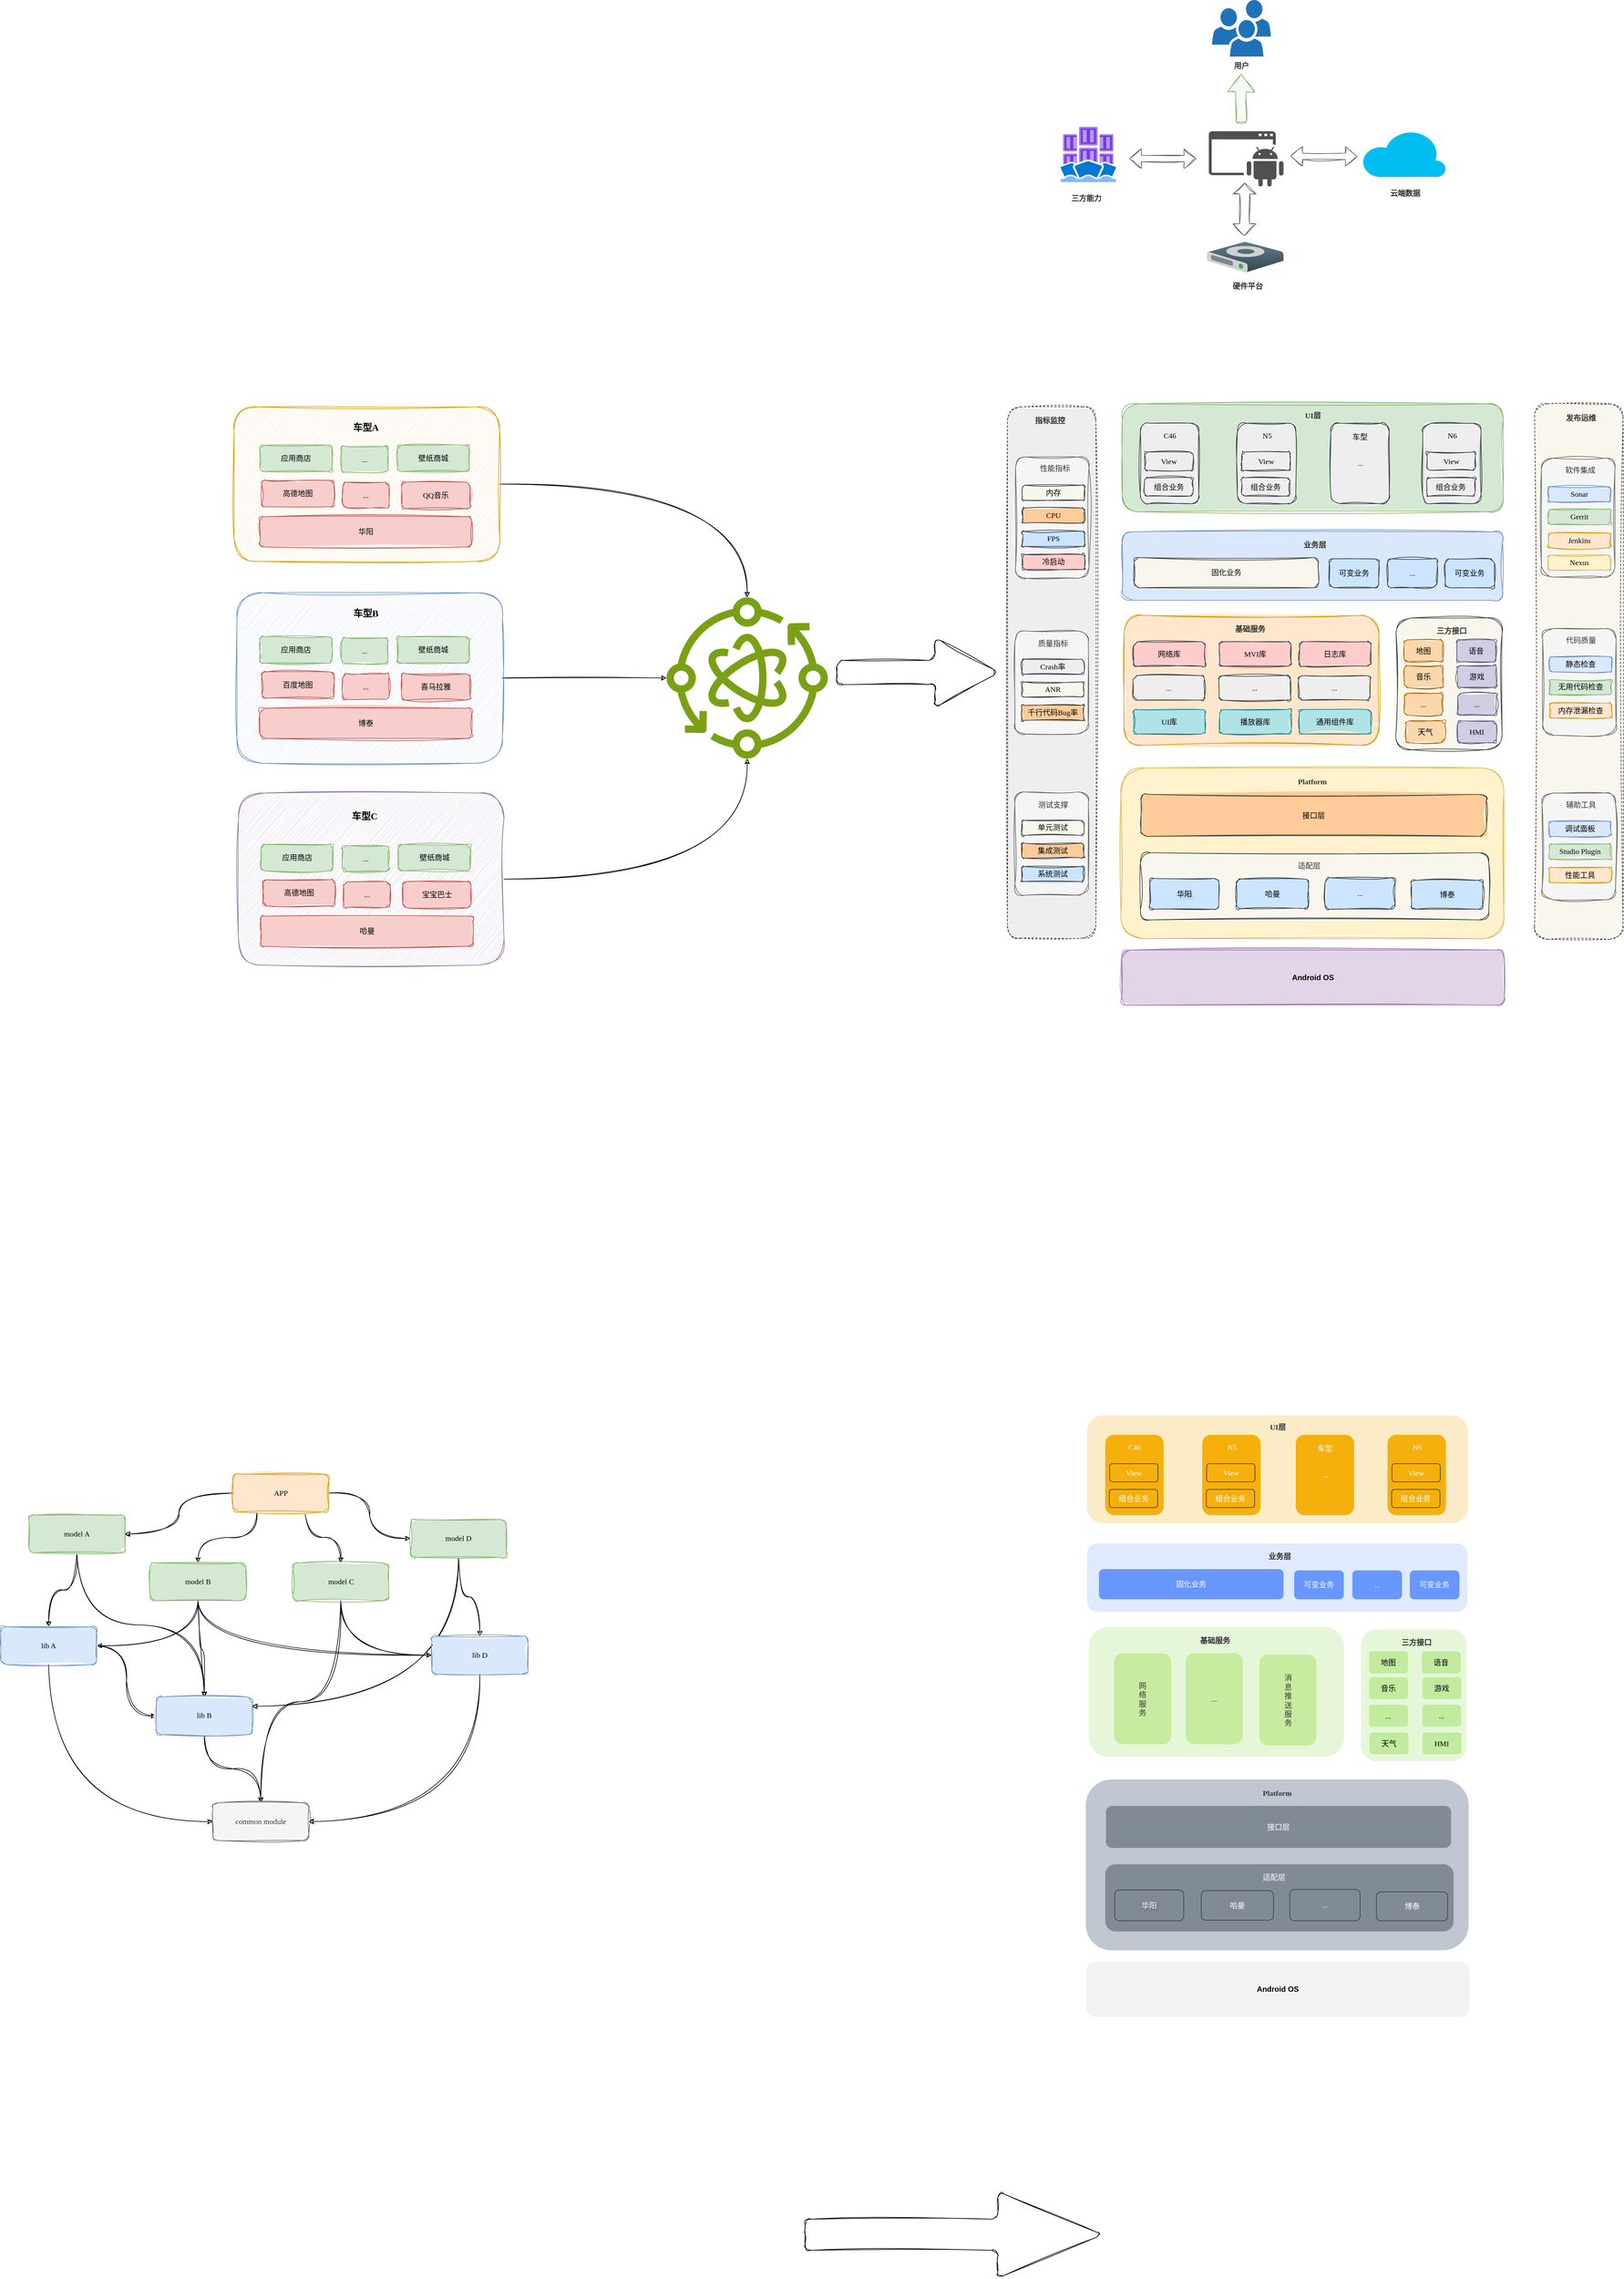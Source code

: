 <mxfile version="24.2.3" type="github">
  <diagram name="第 1 页" id="_ezP6FdAih6US3dKR02p">
    <mxGraphModel dx="3500" dy="1694" grid="0" gridSize="10" guides="1" tooltips="1" connect="1" arrows="1" fold="1" page="0" pageScale="1" pageWidth="827" pageHeight="1169" math="0" shadow="0">
      <root>
        <mxCell id="0" />
        <mxCell id="1" parent="0" />
        <mxCell id="QzzH7zMSw8wwyWFEmXqq-45" style="edgeStyle=orthogonalEdgeStyle;curved=1;rounded=0;sketch=1;jiggle=2;curveFitting=1;orthogonalLoop=1;jettySize=auto;html=1;exitX=1;exitY=0.5;exitDx=0;exitDy=0;strokeColor=default;align=center;verticalAlign=middle;fontFamily=Comic Sans MS;fontSize=12;fontColor=default;labelBackgroundColor=default;endArrow=classic;flowAnimation=0;" edge="1" parent="1" source="QzzH7zMSw8wwyWFEmXqq-27" target="QzzH7zMSw8wwyWFEmXqq-39">
          <mxGeometry relative="1" as="geometry" />
        </mxCell>
        <mxCell id="QzzH7zMSw8wwyWFEmXqq-27" value="" style="rounded=1;whiteSpace=wrap;html=1;sketch=1;jiggle=2;curveFitting=1;strokeColor=#9673a6;align=center;verticalAlign=middle;fontFamily=Comic Sans MS;fontSize=12;fillColor=#e1d5e7;" vertex="1" parent="1">
          <mxGeometry x="-1404" y="790" width="423" height="274" as="geometry" />
        </mxCell>
        <mxCell id="QzzH7zMSw8wwyWFEmXqq-43" style="edgeStyle=orthogonalEdgeStyle;curved=1;rounded=0;sketch=1;jiggle=2;curveFitting=1;orthogonalLoop=1;jettySize=auto;html=1;exitX=1;exitY=0.5;exitDx=0;exitDy=0;strokeColor=default;align=center;verticalAlign=middle;fontFamily=Comic Sans MS;fontSize=12;fontColor=default;labelBackgroundColor=default;endArrow=classic;" edge="1" parent="1" source="QzzH7zMSw8wwyWFEmXqq-26" target="QzzH7zMSw8wwyWFEmXqq-39">
          <mxGeometry relative="1" as="geometry" />
        </mxCell>
        <mxCell id="QzzH7zMSw8wwyWFEmXqq-26" value="" style="rounded=1;whiteSpace=wrap;html=1;sketch=1;jiggle=2;curveFitting=1;strokeColor=#6c8ebf;align=center;verticalAlign=middle;fontFamily=Comic Sans MS;fontSize=12;fillColor=#dae8fc;" vertex="1" parent="1">
          <mxGeometry x="-1406.5" y="471" width="423" height="271.5" as="geometry" />
        </mxCell>
        <mxCell id="QzzH7zMSw8wwyWFEmXqq-42" style="edgeStyle=orthogonalEdgeStyle;rounded=0;orthogonalLoop=1;jettySize=auto;html=1;exitX=1;exitY=0.5;exitDx=0;exitDy=0;fontFamily=Comic Sans MS;fontSize=12;fontColor=default;curved=1;sketch=1;curveFitting=1;jiggle=2;" edge="1" parent="1" source="QzzH7zMSw8wwyWFEmXqq-25" target="QzzH7zMSw8wwyWFEmXqq-39">
          <mxGeometry relative="1" as="geometry" />
        </mxCell>
        <mxCell id="QzzH7zMSw8wwyWFEmXqq-25" value="" style="rounded=1;whiteSpace=wrap;html=1;sketch=1;jiggle=2;curveFitting=1;strokeColor=#d79b00;align=center;verticalAlign=middle;fontFamily=Comic Sans MS;fontSize=12;fillColor=#ffe6cc;" vertex="1" parent="1">
          <mxGeometry x="-1411" y="175" width="423" height="246" as="geometry" />
        </mxCell>
        <mxCell id="y9fO-XsbQayIAW7Wvodx-24" value="" style="rounded=1;whiteSpace=wrap;html=1;sketch=1;curveFitting=1;jiggle=2;fillColor=#fff2cc;strokeColor=#d6b656;labelBackgroundColor=none;fillStyle=solid;" parent="1" vertex="1">
          <mxGeometry x="2" y="750" width="610" height="272" as="geometry" />
        </mxCell>
        <mxCell id="y9fO-XsbQayIAW7Wvodx-32" value="" style="rounded=1;whiteSpace=wrap;html=1;sketch=1;jiggle=2;curveFitting=1;strokeColor=#36393d;align=center;verticalAlign=middle;fontFamily=Comic Sans MS;fontSize=12;labelBackgroundColor=none;fillColor=#f9f7ed;fillStyle=solid;" parent="1" vertex="1">
          <mxGeometry x="33" y="885" width="555" height="107" as="geometry" />
        </mxCell>
        <mxCell id="y9fO-XsbQayIAW7Wvodx-1" value="&lt;b&gt;Android OS&lt;/b&gt;" style="rounded=1;whiteSpace=wrap;html=1;sketch=1;curveFitting=1;jiggle=2;fillColor=#e1d5e7;strokeColor=#9673a6;fillStyle=solid;labelBackgroundColor=none;" parent="1" vertex="1">
          <mxGeometry x="3" y="1040" width="610" height="88" as="geometry" />
        </mxCell>
        <mxCell id="y9fO-XsbQayIAW7Wvodx-7" value="" style="sketch=0;shadow=0;dashed=0;html=1;labelPosition=center;verticalLabelPosition=bottom;verticalAlign=top;align=center;outlineConnect=0;shape=mxgraph.veeam.3d.hard_drive;fillColor=#637D8A;gradientColor=#324752;strokeColor=none;rounded=1;jiggle=2;curveFitting=1;fontFamily=Comic Sans MS;fontSize=12;fontColor=#333333;" parent="1" vertex="1">
          <mxGeometry x="139" y="-88" width="122" height="49" as="geometry" />
        </mxCell>
        <mxCell id="y9fO-XsbQayIAW7Wvodx-8" value="硬件平台" style="text;html=1;align=center;verticalAlign=middle;whiteSpace=wrap;rounded=0;fontFamily=Comic Sans MS;fontSize=12;fontColor=#333333;fontStyle=1" parent="1" vertex="1">
          <mxGeometry x="174" y="-32" width="60" height="30" as="geometry" />
        </mxCell>
        <mxCell id="y9fO-XsbQayIAW7Wvodx-10" value="云端数据" style="text;html=1;align=center;verticalAlign=middle;whiteSpace=wrap;rounded=0;fontFamily=Comic Sans MS;fontSize=12;fontColor=#333333;fontStyle=1" parent="1" vertex="1">
          <mxGeometry x="425.46" y="-180" width="60" height="30" as="geometry" />
        </mxCell>
        <mxCell id="y9fO-XsbQayIAW7Wvodx-12" value="" style="image;aspect=fixed;html=1;points=[];align=center;fontSize=12;image=img/lib/azure2/other/Kubernetes_Fleet_Manager.svg;rounded=1;sketch=1;jiggle=2;curveFitting=1;strokeColor=#666666;verticalAlign=middle;fontFamily=Comic Sans MS;fontColor=#333333;fillColor=#f5f5f5;" parent="1" vertex="1">
          <mxGeometry x="-94" y="-271" width="88" height="88" as="geometry" />
        </mxCell>
        <mxCell id="y9fO-XsbQayIAW7Wvodx-13" value="三方能力" style="text;html=1;align=center;verticalAlign=middle;whiteSpace=wrap;rounded=0;fontFamily=Comic Sans MS;fontSize=12;fontColor=#333333;fontStyle=1" parent="1" vertex="1">
          <mxGeometry x="-83" y="-172" width="60" height="30" as="geometry" />
        </mxCell>
        <mxCell id="y9fO-XsbQayIAW7Wvodx-15" value="" style="sketch=0;pointerEvents=1;shadow=0;dashed=0;html=1;strokeColor=none;fillColor=#505050;labelPosition=center;verticalLabelPosition=bottom;verticalAlign=top;outlineConnect=0;align=center;shape=mxgraph.office.concepts.application_android;rounded=1;jiggle=2;curveFitting=1;fontFamily=Comic Sans MS;fontSize=12;fontColor=#333333;" parent="1" vertex="1">
          <mxGeometry x="142" y="-264" width="119" height="88" as="geometry" />
        </mxCell>
        <mxCell id="y9fO-XsbQayIAW7Wvodx-18" value="" style="sketch=0;pointerEvents=1;shadow=0;dashed=0;html=1;strokeColor=none;labelPosition=center;verticalLabelPosition=bottom;verticalAlign=top;outlineConnect=0;align=center;shape=mxgraph.office.users.users;fillColor=#2072B8;rounded=1;jiggle=2;curveFitting=1;fontFamily=Comic Sans MS;fontSize=12;fontColor=#333333;" parent="1" vertex="1">
          <mxGeometry x="147" y="-473" width="94" height="90" as="geometry" />
        </mxCell>
        <mxCell id="y9fO-XsbQayIAW7Wvodx-19" value="" style="shape=flexArrow;endArrow=classic;startArrow=classic;html=1;rounded=0;fontFamily=Comic Sans MS;fontSize=12;fontColor=#333333;sketch=1;curveFitting=1;jiggle=2;fillColor=#f5f5f5;strokeColor=#666666;" parent="1" edge="1">
          <mxGeometry width="100" height="100" relative="1" as="geometry">
            <mxPoint x="15" y="-220.5" as="sourcePoint" />
            <mxPoint x="122" y="-220.5" as="targetPoint" />
          </mxGeometry>
        </mxCell>
        <mxCell id="y9fO-XsbQayIAW7Wvodx-20" value="" style="shape=flexArrow;endArrow=classic;startArrow=classic;html=1;rounded=0;fontFamily=Comic Sans MS;fontSize=12;fontColor=#333333;sketch=1;curveFitting=1;jiggle=2;fillColor=#f5f5f5;strokeColor=#666666;" parent="1" edge="1">
          <mxGeometry width="100" height="100" relative="1" as="geometry">
            <mxPoint x="272" y="-224" as="sourcePoint" />
            <mxPoint x="379" y="-224" as="targetPoint" />
          </mxGeometry>
        </mxCell>
        <mxCell id="y9fO-XsbQayIAW7Wvodx-21" value="" style="shape=flexArrow;endArrow=classic;startArrow=classic;html=1;rounded=0;fontFamily=Comic Sans MS;fontSize=12;fontColor=#333333;sketch=1;curveFitting=1;jiggle=2;width=16;startSize=5.5;fillColor=#f5f5f5;strokeColor=#666666;" parent="1" edge="1">
          <mxGeometry width="100" height="100" relative="1" as="geometry">
            <mxPoint x="199" y="-182" as="sourcePoint" />
            <mxPoint x="199" y="-97" as="targetPoint" />
          </mxGeometry>
        </mxCell>
        <mxCell id="y9fO-XsbQayIAW7Wvodx-22" value="" style="shape=flexArrow;endArrow=classic;html=1;rounded=0;fontFamily=Comic Sans MS;fontSize=12;fontColor=#333333;sketch=1;curveFitting=1;jiggle=2;endWidth=25;endSize=9;width=17;fillColor=#d5e8d4;strokeColor=#82b366;" parent="1" edge="1">
          <mxGeometry width="50" height="50" relative="1" as="geometry">
            <mxPoint x="193.5" y="-278" as="sourcePoint" />
            <mxPoint x="193.5" y="-355" as="targetPoint" />
          </mxGeometry>
        </mxCell>
        <mxCell id="y9fO-XsbQayIAW7Wvodx-23" value="" style="verticalLabelPosition=bottom;html=1;verticalAlign=top;align=center;strokeColor=none;fillColor=#00BEF2;shape=mxgraph.azure.cloud;rounded=1;fontFamily=Comic Sans MS;fontSize=12;fontColor=#333333;labelBackgroundColor=default;" parent="1" vertex="1">
          <mxGeometry x="386" y="-266" width="134" height="75" as="geometry" />
        </mxCell>
        <mxCell id="y9fO-XsbQayIAW7Wvodx-25" value="&lt;b&gt;Platform&lt;/b&gt;" style="text;html=1;align=center;verticalAlign=middle;whiteSpace=wrap;rounded=0;fontFamily=Comic Sans MS;fontSize=12;fontColor=#333333;labelBackgroundColor=none;" parent="1" vertex="1">
          <mxGeometry x="277" y="757" width="60" height="30" as="geometry" />
        </mxCell>
        <mxCell id="y9fO-XsbQayIAW7Wvodx-26" value="接口层" style="rounded=1;whiteSpace=wrap;html=1;sketch=1;jiggle=2;curveFitting=1;align=center;verticalAlign=middle;fontFamily=Comic Sans MS;fontSize=12;labelBackgroundColor=none;fillStyle=solid;fillColor=#ffcc99;strokeColor=#36393d;" parent="1" vertex="1">
          <mxGeometry x="34" y="792" width="550" height="67" as="geometry" />
        </mxCell>
        <mxCell id="y9fO-XsbQayIAW7Wvodx-28" value="华阳" style="rounded=1;whiteSpace=wrap;html=1;sketch=1;jiggle=2;curveFitting=1;strokeColor=#36393d;align=center;verticalAlign=middle;fontFamily=Comic Sans MS;fontSize=12;labelBackgroundColor=none;fillColor=#cce5ff;textShadow=1;fillStyle=solid;" parent="1" vertex="1">
          <mxGeometry x="48" y="926" width="110" height="49" as="geometry" />
        </mxCell>
        <mxCell id="y9fO-XsbQayIAW7Wvodx-29" value="哈曼" style="rounded=1;whiteSpace=wrap;html=1;sketch=1;jiggle=2;curveFitting=1;strokeColor=#36393d;align=center;verticalAlign=middle;fontFamily=Comic Sans MS;fontSize=12;labelBackgroundColor=none;fillColor=#cce5ff;fillStyle=solid;" parent="1" vertex="1">
          <mxGeometry x="186" y="927" width="115" height="47" as="geometry" />
        </mxCell>
        <mxCell id="y9fO-XsbQayIAW7Wvodx-30" value="..." style="rounded=1;whiteSpace=wrap;html=1;sketch=1;jiggle=2;curveFitting=1;strokeColor=#36393d;align=center;verticalAlign=middle;fontFamily=Comic Sans MS;fontSize=12;labelBackgroundColor=none;fillColor=#cce5ff;fillStyle=solid;" parent="1" vertex="1">
          <mxGeometry x="327" y="925" width="112" height="50" as="geometry" />
        </mxCell>
        <mxCell id="y9fO-XsbQayIAW7Wvodx-31" value="博泰" style="rounded=1;whiteSpace=wrap;html=1;sketch=1;jiggle=2;curveFitting=1;strokeColor=#36393d;align=center;verticalAlign=middle;fontFamily=Comic Sans MS;fontSize=12;labelBackgroundColor=none;fillColor=#cce5ff;fillStyle=solid;" parent="1" vertex="1">
          <mxGeometry x="465" y="929" width="113.54" height="46" as="geometry" />
        </mxCell>
        <mxCell id="y9fO-XsbQayIAW7Wvodx-34" value="适配层" style="text;html=1;align=center;verticalAlign=middle;whiteSpace=wrap;rounded=0;fontFamily=Comic Sans MS;fontSize=12;fontColor=#333333;labelBackgroundColor=none;" parent="1" vertex="1">
          <mxGeometry x="272" y="891" width="60" height="30" as="geometry" />
        </mxCell>
        <mxCell id="y9fO-XsbQayIAW7Wvodx-35" value="" style="rounded=1;whiteSpace=wrap;html=1;sketch=1;curveFitting=1;jiggle=2;labelBackgroundColor=none;fillColor=#ffe6cc;strokeColor=#d79b00;fillStyle=solid;" parent="1" vertex="1">
          <mxGeometry x="6.75" y="507" width="406.5" height="207" as="geometry" />
        </mxCell>
        <mxCell id="y9fO-XsbQayIAW7Wvodx-36" value="&lt;b&gt;基础服务&lt;/b&gt;" style="text;html=1;align=center;verticalAlign=middle;whiteSpace=wrap;rounded=0;fontFamily=Comic Sans MS;fontSize=12;fontColor=#333333;labelBackgroundColor=none;" parent="1" vertex="1">
          <mxGeometry x="178.25" y="514" width="60" height="30" as="geometry" />
        </mxCell>
        <mxCell id="y9fO-XsbQayIAW7Wvodx-37" value="网络库" style="rounded=1;whiteSpace=wrap;html=1;sketch=1;jiggle=2;curveFitting=1;strokeColor=#36393d;align=center;verticalAlign=middle;fontFamily=Comic Sans MS;fontSize=12;labelBackgroundColor=none;fillColor=#ffcccc;fillStyle=solid;" parent="1" vertex="1">
          <mxGeometry x="22.25" y="549" width="114" height="39" as="geometry" />
        </mxCell>
        <mxCell id="y9fO-XsbQayIAW7Wvodx-38" value="" style="rounded=1;whiteSpace=wrap;html=1;sketch=1;curveFitting=1;jiggle=2;labelBackgroundColor=none;fillColor=#f9f7ed;strokeColor=#36393d;fillStyle=solid;" parent="1" vertex="1">
          <mxGeometry x="440.25" y="511" width="169" height="210" as="geometry" />
        </mxCell>
        <mxCell id="y9fO-XsbQayIAW7Wvodx-39" value="&lt;b&gt;三方接口&lt;/b&gt;" style="text;html=1;align=center;verticalAlign=middle;whiteSpace=wrap;rounded=0;fontFamily=Comic Sans MS;fontSize=12;fontColor=#333333;labelBackgroundColor=none;" parent="1" vertex="1">
          <mxGeometry x="499.25" y="517" width="60" height="30" as="geometry" />
        </mxCell>
        <mxCell id="y9fO-XsbQayIAW7Wvodx-40" value="地图" style="rounded=1;whiteSpace=wrap;html=1;sketch=1;jiggle=2;curveFitting=1;strokeColor=#b46504;align=center;verticalAlign=middle;fontFamily=Comic Sans MS;fontSize=12;labelBackgroundColor=none;fillColor=#fad7ac;fillStyle=solid;" parent="1" vertex="1">
          <mxGeometry x="453.25" y="546" width="62" height="35" as="geometry" />
        </mxCell>
        <mxCell id="y9fO-XsbQayIAW7Wvodx-41" value="语音" style="rounded=1;whiteSpace=wrap;html=1;sketch=1;jiggle=2;curveFitting=1;strokeColor=#56517e;align=center;verticalAlign=middle;fontFamily=Comic Sans MS;fontSize=12;labelBackgroundColor=none;fillColor=#d0cee2;fillStyle=solid;" parent="1" vertex="1">
          <mxGeometry x="537.25" y="546" width="62" height="35" as="geometry" />
        </mxCell>
        <mxCell id="y9fO-XsbQayIAW7Wvodx-42" value="音乐" style="rounded=1;whiteSpace=wrap;html=1;sketch=1;jiggle=2;curveFitting=1;strokeColor=#b46504;align=center;verticalAlign=middle;fontFamily=Comic Sans MS;fontSize=12;labelBackgroundColor=none;fillColor=#fad7ac;fillStyle=solid;" parent="1" vertex="1">
          <mxGeometry x="453.25" y="587" width="62" height="35" as="geometry" />
        </mxCell>
        <mxCell id="y9fO-XsbQayIAW7Wvodx-43" value="游戏" style="rounded=1;whiteSpace=wrap;html=1;sketch=1;jiggle=2;curveFitting=1;strokeColor=#56517e;align=center;verticalAlign=middle;fontFamily=Comic Sans MS;fontSize=12;labelBackgroundColor=none;fillColor=#d0cee2;fillStyle=solid;" parent="1" vertex="1">
          <mxGeometry x="538.25" y="587" width="62" height="35" as="geometry" />
        </mxCell>
        <mxCell id="y9fO-XsbQayIAW7Wvodx-44" value="..." style="rounded=1;whiteSpace=wrap;html=1;sketch=1;jiggle=2;curveFitting=1;strokeColor=#b46504;align=center;verticalAlign=middle;fontFamily=Comic Sans MS;fontSize=12;labelBackgroundColor=none;fillColor=#fad7ac;fillStyle=solid;" parent="1" vertex="1">
          <mxGeometry x="453.25" y="631" width="62" height="35" as="geometry" />
        </mxCell>
        <mxCell id="y9fO-XsbQayIAW7Wvodx-45" value="..." style="rounded=1;whiteSpace=wrap;html=1;sketch=1;jiggle=2;curveFitting=1;strokeColor=#56517e;align=center;verticalAlign=middle;fontFamily=Comic Sans MS;fontSize=12;labelBackgroundColor=none;fillColor=#d0cee2;fillStyle=solid;" parent="1" vertex="1">
          <mxGeometry x="538.25" y="631" width="62" height="35" as="geometry" />
        </mxCell>
        <mxCell id="y9fO-XsbQayIAW7Wvodx-46" value="天气" style="rounded=1;whiteSpace=wrap;html=1;sketch=1;jiggle=2;curveFitting=1;strokeColor=#b46504;align=center;verticalAlign=middle;fontFamily=Comic Sans MS;fontSize=12;labelBackgroundColor=none;fillColor=#fad7ac;fillStyle=solid;" parent="1" vertex="1">
          <mxGeometry x="456.25" y="675" width="62" height="35" as="geometry" />
        </mxCell>
        <mxCell id="y9fO-XsbQayIAW7Wvodx-47" value="HMI" style="rounded=1;whiteSpace=wrap;html=1;sketch=1;jiggle=2;curveFitting=1;strokeColor=#56517e;align=center;verticalAlign=middle;fontFamily=Comic Sans MS;fontSize=12;labelBackgroundColor=none;fillColor=#d0cee2;fillStyle=solid;" parent="1" vertex="1">
          <mxGeometry x="538.25" y="675" width="62" height="35" as="geometry" />
        </mxCell>
        <mxCell id="y9fO-XsbQayIAW7Wvodx-48" value="MVI库" style="rounded=1;whiteSpace=wrap;html=1;sketch=1;jiggle=2;curveFitting=1;strokeColor=#36393d;align=center;verticalAlign=middle;fontFamily=Comic Sans MS;fontSize=12;labelBackgroundColor=none;fillColor=#ffcccc;fillStyle=solid;" parent="1" vertex="1">
          <mxGeometry x="159.25" y="549" width="114" height="39" as="geometry" />
        </mxCell>
        <mxCell id="y9fO-XsbQayIAW7Wvodx-49" value="日志库" style="rounded=1;whiteSpace=wrap;html=1;sketch=1;jiggle=2;curveFitting=1;strokeColor=#36393d;align=center;verticalAlign=middle;fontFamily=Comic Sans MS;fontSize=12;labelBackgroundColor=none;fillColor=#ffcccc;fillStyle=solid;" parent="1" vertex="1">
          <mxGeometry x="286.25" y="549" width="114" height="39" as="geometry" />
        </mxCell>
        <mxCell id="y9fO-XsbQayIAW7Wvodx-51" value="..." style="rounded=1;whiteSpace=wrap;html=1;sketch=1;jiggle=2;curveFitting=1;strokeColor=#36393d;align=center;verticalAlign=middle;fontFamily=Comic Sans MS;fontSize=12;labelBackgroundColor=none;fillColor=#eeeeee;fillStyle=solid;" parent="1" vertex="1">
          <mxGeometry x="21" y="603" width="114" height="39" as="geometry" />
        </mxCell>
        <mxCell id="y9fO-XsbQayIAW7Wvodx-52" value="..." style="rounded=1;whiteSpace=wrap;html=1;sketch=1;jiggle=2;curveFitting=1;strokeColor=#36393d;align=center;verticalAlign=middle;fontFamily=Comic Sans MS;fontSize=12;labelBackgroundColor=none;fillColor=#eeeeee;fillStyle=solid;" parent="1" vertex="1">
          <mxGeometry x="158" y="603" width="114" height="39" as="geometry" />
        </mxCell>
        <mxCell id="y9fO-XsbQayIAW7Wvodx-53" value="..." style="rounded=1;whiteSpace=wrap;html=1;sketch=1;jiggle=2;curveFitting=1;strokeColor=#36393d;align=center;verticalAlign=middle;fontFamily=Comic Sans MS;fontSize=12;labelBackgroundColor=none;fillColor=#eeeeee;fillStyle=solid;" parent="1" vertex="1">
          <mxGeometry x="285" y="603" width="114" height="39" as="geometry" />
        </mxCell>
        <mxCell id="y9fO-XsbQayIAW7Wvodx-54" value="" style="rounded=1;whiteSpace=wrap;html=1;sketch=1;jiggle=2;curveFitting=1;strokeColor=#36393d;align=center;verticalAlign=middle;fontFamily=Comic Sans MS;fontSize=12;labelBackgroundColor=none;fillColor=#eeeeee;dashed=1;fillStyle=solid;" parent="1" vertex="1">
          <mxGeometry x="-179" y="175" width="141" height="846" as="geometry" />
        </mxCell>
        <mxCell id="y9fO-XsbQayIAW7Wvodx-55" value="" style="rounded=1;whiteSpace=wrap;html=1;sketch=1;jiggle=2;curveFitting=1;strokeColor=#36393d;align=center;verticalAlign=middle;fontFamily=Comic Sans MS;fontSize=12;labelBackgroundColor=none;fillColor=#f9f7ed;dashed=1;fillStyle=solid;" parent="1" vertex="1">
          <mxGeometry x="661" y="170" width="141" height="853" as="geometry" />
        </mxCell>
        <mxCell id="y9fO-XsbQayIAW7Wvodx-56" value="UI库" style="rounded=1;whiteSpace=wrap;html=1;sketch=1;jiggle=2;curveFitting=1;strokeColor=#0e8088;align=center;verticalAlign=middle;fontFamily=Comic Sans MS;fontSize=12;labelBackgroundColor=none;fillColor=#b0e3e6;fillStyle=solid;" parent="1" vertex="1">
          <mxGeometry x="22.25" y="657" width="114" height="39" as="geometry" />
        </mxCell>
        <mxCell id="y9fO-XsbQayIAW7Wvodx-57" value="播放器库" style="rounded=1;whiteSpace=wrap;html=1;sketch=1;jiggle=2;curveFitting=1;strokeColor=#0e8088;align=center;verticalAlign=middle;fontFamily=Comic Sans MS;fontSize=12;labelBackgroundColor=none;fillColor=#b0e3e6;fillStyle=solid;" parent="1" vertex="1">
          <mxGeometry x="159.25" y="657" width="114" height="39" as="geometry" />
        </mxCell>
        <mxCell id="y9fO-XsbQayIAW7Wvodx-58" value="通用组件库" style="rounded=1;whiteSpace=wrap;html=1;sketch=1;jiggle=2;curveFitting=1;strokeColor=#0e8088;align=center;verticalAlign=middle;fontFamily=Comic Sans MS;fontSize=12;labelBackgroundColor=none;fillColor=#b0e3e6;fillStyle=solid;" parent="1" vertex="1">
          <mxGeometry x="286.25" y="657" width="114" height="39" as="geometry" />
        </mxCell>
        <mxCell id="y9fO-XsbQayIAW7Wvodx-60" value="" style="rounded=1;whiteSpace=wrap;html=1;sketch=1;curveFitting=1;jiggle=2;labelBackgroundColor=none;fillColor=#dae8fc;strokeColor=#6c8ebf;fillStyle=solid;" parent="1" vertex="1">
          <mxGeometry x="4" y="374" width="606" height="109" as="geometry" />
        </mxCell>
        <mxCell id="y9fO-XsbQayIAW7Wvodx-61" value="&lt;b&gt;业务层&lt;/b&gt;" style="text;html=1;align=center;verticalAlign=middle;whiteSpace=wrap;rounded=0;fontFamily=Comic Sans MS;fontSize=12;fontColor=#333333;labelBackgroundColor=none;" parent="1" vertex="1">
          <mxGeometry x="280.5" y="380" width="60" height="30" as="geometry" />
        </mxCell>
        <mxCell id="y9fO-XsbQayIAW7Wvodx-62" value="固化业务" style="rounded=1;whiteSpace=wrap;html=1;sketch=1;jiggle=2;curveFitting=1;strokeColor=#36393d;align=center;verticalAlign=middle;fontFamily=Comic Sans MS;fontSize=12;labelBackgroundColor=none;fillColor=#f9f7ed;fillStyle=solid;" parent="1" vertex="1">
          <mxGeometry x="23" y="415" width="294" height="48" as="geometry" />
        </mxCell>
        <mxCell id="y9fO-XsbQayIAW7Wvodx-64" value="可变业务" style="rounded=1;whiteSpace=wrap;html=1;sketch=1;jiggle=2;curveFitting=1;strokeColor=#36393d;align=center;verticalAlign=middle;fontFamily=Comic Sans MS;fontSize=12;labelBackgroundColor=none;fillColor=#cce5ff;fillStyle=solid;" parent="1" vertex="1">
          <mxGeometry x="334" y="417" width="79" height="46" as="geometry" />
        </mxCell>
        <mxCell id="y9fO-XsbQayIAW7Wvodx-65" value="..." style="rounded=1;whiteSpace=wrap;html=1;sketch=1;jiggle=2;curveFitting=1;strokeColor=#36393d;align=center;verticalAlign=middle;fontFamily=Comic Sans MS;fontSize=12;labelBackgroundColor=none;fillColor=#cce5ff;fillStyle=solid;" parent="1" vertex="1">
          <mxGeometry x="426.75" y="417" width="79" height="46" as="geometry" />
        </mxCell>
        <mxCell id="y9fO-XsbQayIAW7Wvodx-66" value="可变业务" style="rounded=1;whiteSpace=wrap;html=1;sketch=1;jiggle=2;curveFitting=1;strokeColor=#36393d;align=center;verticalAlign=middle;fontFamily=Comic Sans MS;fontSize=12;labelBackgroundColor=none;fillColor=#cce5ff;fillStyle=solid;" parent="1" vertex="1">
          <mxGeometry x="518.25" y="417" width="79" height="46" as="geometry" />
        </mxCell>
        <mxCell id="y9fO-XsbQayIAW7Wvodx-76" value="" style="rounded=1;whiteSpace=wrap;html=1;sketch=1;curveFitting=1;jiggle=2;labelBackgroundColor=none;fillColor=#d5e8d4;strokeColor=#82b366;fillStyle=solid;" parent="1" vertex="1">
          <mxGeometry x="4" y="170" width="607" height="172" as="geometry" />
        </mxCell>
        <mxCell id="y9fO-XsbQayIAW7Wvodx-77" value="" style="rounded=1;whiteSpace=wrap;html=1;sketch=1;jiggle=2;curveFitting=1;strokeColor=#36393d;align=center;verticalAlign=middle;fontFamily=Comic Sans MS;fontSize=12;labelBackgroundColor=none;fillColor=#eeeeee;fillStyle=solid;" parent="1" vertex="1">
          <mxGeometry x="33" y="201" width="93" height="128" as="geometry" />
        </mxCell>
        <mxCell id="y9fO-XsbQayIAW7Wvodx-79" value="View" style="rounded=1;whiteSpace=wrap;html=1;sketch=1;jiggle=2;curveFitting=1;align=center;verticalAlign=middle;fontFamily=Comic Sans MS;fontSize=12;labelBackgroundColor=none;fillColor=#eeeeee;strokeColor=#36393d;fillStyle=solid;" parent="1" vertex="1">
          <mxGeometry x="40" y="247" width="77" height="29" as="geometry" />
        </mxCell>
        <mxCell id="y9fO-XsbQayIAW7Wvodx-80" value="&lt;b&gt;UI层&lt;/b&gt;" style="text;html=1;align=center;verticalAlign=middle;whiteSpace=wrap;rounded=0;fontFamily=Comic Sans MS;fontSize=12;fontColor=#333333;labelBackgroundColor=none;" parent="1" vertex="1">
          <mxGeometry x="278" y="174" width="60" height="30" as="geometry" />
        </mxCell>
        <mxCell id="y9fO-XsbQayIAW7Wvodx-81" value="组合业务" style="rounded=1;whiteSpace=wrap;html=1;sketch=1;jiggle=2;curveFitting=1;strokeColor=#36393d;align=center;verticalAlign=middle;fontFamily=Comic Sans MS;fontSize=12;labelBackgroundColor=none;fillColor=#eeeeee;fillStyle=solid;" parent="1" vertex="1">
          <mxGeometry x="39.5" y="288" width="77" height="29" as="geometry" />
        </mxCell>
        <mxCell id="y9fO-XsbQayIAW7Wvodx-82" value="C46" style="text;html=1;align=center;verticalAlign=middle;whiteSpace=wrap;rounded=0;fontFamily=Comic Sans MS;fontSize=12;labelBackgroundColor=none;fillColor=none;strokeColor=none;" parent="1" vertex="1">
          <mxGeometry x="50" y="206" width="60" height="30" as="geometry" />
        </mxCell>
        <mxCell id="y9fO-XsbQayIAW7Wvodx-83" value="" style="rounded=1;whiteSpace=wrap;html=1;sketch=1;jiggle=2;curveFitting=1;strokeColor=#36393d;align=center;verticalAlign=middle;fontFamily=Comic Sans MS;fontSize=12;labelBackgroundColor=none;fillColor=#eeeeee;fillStyle=solid;" parent="1" vertex="1">
          <mxGeometry x="187.5" y="201" width="93" height="128" as="geometry" />
        </mxCell>
        <mxCell id="y9fO-XsbQayIAW7Wvodx-84" value="View" style="rounded=1;whiteSpace=wrap;html=1;sketch=1;jiggle=2;curveFitting=1;strokeColor=#36393d;align=center;verticalAlign=middle;fontFamily=Comic Sans MS;fontSize=12;labelBackgroundColor=none;fillColor=#eeeeee;fillStyle=solid;" parent="1" vertex="1">
          <mxGeometry x="194.5" y="247" width="77" height="29" as="geometry" />
        </mxCell>
        <mxCell id="y9fO-XsbQayIAW7Wvodx-85" value="组合业务" style="rounded=1;whiteSpace=wrap;html=1;sketch=1;jiggle=2;curveFitting=1;strokeColor=#36393d;align=center;verticalAlign=middle;fontFamily=Comic Sans MS;fontSize=12;labelBackgroundColor=none;fillColor=#eeeeee;fillStyle=solid;" parent="1" vertex="1">
          <mxGeometry x="194" y="288" width="77" height="29" as="geometry" />
        </mxCell>
        <mxCell id="y9fO-XsbQayIAW7Wvodx-86" value="N5" style="text;html=1;align=center;verticalAlign=middle;whiteSpace=wrap;rounded=0;fontFamily=Comic Sans MS;fontSize=12;labelBackgroundColor=none;fillColor=#eeeeee;strokeColor=none;fillStyle=solid;" parent="1" vertex="1">
          <mxGeometry x="204.5" y="206" width="60" height="30" as="geometry" />
        </mxCell>
        <mxCell id="y9fO-XsbQayIAW7Wvodx-87" value="..." style="rounded=1;whiteSpace=wrap;html=1;sketch=1;jiggle=2;curveFitting=1;strokeColor=#36393d;align=center;verticalAlign=middle;fontFamily=Comic Sans MS;fontSize=12;labelBackgroundColor=none;fillColor=#eeeeee;fillStyle=solid;" parent="1" vertex="1">
          <mxGeometry x="336.5" y="201" width="93" height="128" as="geometry" />
        </mxCell>
        <mxCell id="y9fO-XsbQayIAW7Wvodx-91" value="" style="rounded=1;whiteSpace=wrap;html=1;sketch=1;jiggle=2;curveFitting=1;strokeColor=#36393d;align=center;verticalAlign=middle;fontFamily=Comic Sans MS;fontSize=12;labelBackgroundColor=none;fillColor=#eeeeee;fillStyle=solid;" parent="1" vertex="1">
          <mxGeometry x="482.75" y="201" width="93" height="128" as="geometry" />
        </mxCell>
        <mxCell id="y9fO-XsbQayIAW7Wvodx-92" value="View" style="rounded=1;whiteSpace=wrap;html=1;sketch=1;jiggle=2;curveFitting=1;strokeColor=#36393d;align=center;verticalAlign=middle;fontFamily=Comic Sans MS;fontSize=12;labelBackgroundColor=none;fillColor=#eeeeee;fillStyle=solid;" parent="1" vertex="1">
          <mxGeometry x="489.75" y="247" width="77" height="29" as="geometry" />
        </mxCell>
        <mxCell id="y9fO-XsbQayIAW7Wvodx-93" value="组合业务" style="rounded=1;whiteSpace=wrap;html=1;sketch=1;jiggle=2;curveFitting=1;strokeColor=#36393d;align=center;verticalAlign=middle;fontFamily=Comic Sans MS;fontSize=12;labelBackgroundColor=none;fillColor=#eeeeee;fillStyle=solid;" parent="1" vertex="1">
          <mxGeometry x="489.25" y="288" width="77" height="29" as="geometry" />
        </mxCell>
        <mxCell id="y9fO-XsbQayIAW7Wvodx-94" value="N6" style="text;html=1;align=center;verticalAlign=middle;whiteSpace=wrap;rounded=0;fontFamily=Comic Sans MS;fontSize=12;labelBackgroundColor=none;fillColor=none;strokeColor=none;fillStyle=solid;" parent="1" vertex="1">
          <mxGeometry x="499.75" y="206" width="60" height="30" as="geometry" />
        </mxCell>
        <mxCell id="y9fO-XsbQayIAW7Wvodx-127" value="&lt;b&gt;发布运维&lt;/b&gt;" style="text;html=1;align=center;verticalAlign=middle;whiteSpace=wrap;rounded=0;fontFamily=Comic Sans MS;fontSize=12;fontColor=#333333;labelBackgroundColor=none;" parent="1" vertex="1">
          <mxGeometry x="704.5" y="178" width="60" height="30" as="geometry" />
        </mxCell>
        <mxCell id="y9fO-XsbQayIAW7Wvodx-128" value="" style="rounded=1;whiteSpace=wrap;html=1;sketch=1;jiggle=2;curveFitting=1;strokeColor=#666666;align=center;verticalAlign=middle;fontFamily=Comic Sans MS;fontSize=12;fontColor=#333333;labelBackgroundColor=none;fillColor=#f5f5f5;fillStyle=solid;" parent="1" vertex="1">
          <mxGeometry x="672" y="257" width="117" height="189" as="geometry" />
        </mxCell>
        <mxCell id="y9fO-XsbQayIAW7Wvodx-129" value="软件集成" style="text;html=1;align=center;verticalAlign=middle;whiteSpace=wrap;rounded=0;fontFamily=Comic Sans MS;fontSize=12;fontColor=#333333;labelBackgroundColor=none;" parent="1" vertex="1">
          <mxGeometry x="703.5" y="261" width="60" height="30" as="geometry" />
        </mxCell>
        <mxCell id="y9fO-XsbQayIAW7Wvodx-130" value="Sonar" style="rounded=1;whiteSpace=wrap;html=1;sketch=1;jiggle=2;curveFitting=1;strokeColor=#6c8ebf;align=center;verticalAlign=middle;fontFamily=Comic Sans MS;fontSize=12;labelBackgroundColor=none;fillColor=#dae8fc;fillStyle=solid;" parent="1" vertex="1">
          <mxGeometry x="683" y="302" width="99" height="24" as="geometry" />
        </mxCell>
        <mxCell id="y9fO-XsbQayIAW7Wvodx-131" value="Gerrit" style="rounded=1;whiteSpace=wrap;html=1;sketch=1;jiggle=2;curveFitting=1;strokeColor=#82b366;align=center;verticalAlign=middle;fontFamily=Comic Sans MS;fontSize=12;labelBackgroundColor=none;fillColor=#d5e8d4;fillStyle=solid;" parent="1" vertex="1">
          <mxGeometry x="683" y="338.25" width="99" height="24" as="geometry" />
        </mxCell>
        <mxCell id="y9fO-XsbQayIAW7Wvodx-132" value="Jenkins" style="rounded=1;whiteSpace=wrap;html=1;sketch=1;jiggle=2;curveFitting=1;strokeColor=#d79b00;align=center;verticalAlign=middle;fontFamily=Comic Sans MS;fontSize=12;labelBackgroundColor=none;fillColor=#ffe6cc;fillStyle=solid;" parent="1" vertex="1">
          <mxGeometry x="683" y="375.5" width="99" height="24" as="geometry" />
        </mxCell>
        <mxCell id="y9fO-XsbQayIAW7Wvodx-133" value="" style="rounded=1;whiteSpace=wrap;html=1;sketch=1;jiggle=2;curveFitting=1;strokeColor=#666666;align=center;verticalAlign=middle;fontFamily=Comic Sans MS;fontSize=12;fontColor=#333333;labelBackgroundColor=none;fillColor=#f5f5f5;fillStyle=solid;" parent="1" vertex="1">
          <mxGeometry x="674" y="528" width="117" height="170" as="geometry" />
        </mxCell>
        <mxCell id="y9fO-XsbQayIAW7Wvodx-134" value="代码质量" style="text;html=1;align=center;verticalAlign=middle;whiteSpace=wrap;rounded=0;fontFamily=Comic Sans MS;fontSize=12;fontColor=#333333;labelBackgroundColor=none;" parent="1" vertex="1">
          <mxGeometry x="704.5" y="531.88" width="60" height="30" as="geometry" />
        </mxCell>
        <mxCell id="y9fO-XsbQayIAW7Wvodx-135" value="静态检查" style="rounded=1;whiteSpace=wrap;html=1;sketch=1;jiggle=2;curveFitting=1;strokeColor=#6c8ebf;align=center;verticalAlign=middle;fontFamily=Comic Sans MS;fontSize=12;labelBackgroundColor=none;fillColor=#dae8fc;fillStyle=solid;" parent="1" vertex="1">
          <mxGeometry x="685" y="573" width="99" height="24" as="geometry" />
        </mxCell>
        <mxCell id="y9fO-XsbQayIAW7Wvodx-136" value="无用代码检查" style="rounded=1;whiteSpace=wrap;html=1;sketch=1;jiggle=2;curveFitting=1;strokeColor=#82b366;align=center;verticalAlign=middle;fontFamily=Comic Sans MS;fontSize=12;labelBackgroundColor=none;fillColor=#d5e8d4;fillStyle=solid;" parent="1" vertex="1">
          <mxGeometry x="685" y="609.25" width="99" height="24" as="geometry" />
        </mxCell>
        <mxCell id="y9fO-XsbQayIAW7Wvodx-137" value="内存泄漏检查" style="rounded=1;whiteSpace=wrap;html=1;sketch=1;jiggle=2;curveFitting=1;strokeColor=#d79b00;align=center;verticalAlign=middle;fontFamily=Comic Sans MS;fontSize=12;labelBackgroundColor=none;fillColor=#ffe6cc;fillStyle=solid;" parent="1" vertex="1">
          <mxGeometry x="685" y="646.5" width="99" height="24" as="geometry" />
        </mxCell>
        <mxCell id="y9fO-XsbQayIAW7Wvodx-138" value="Nexus" style="rounded=1;whiteSpace=wrap;html=1;sketch=1;jiggle=2;curveFitting=1;strokeColor=#d6b656;align=center;verticalAlign=middle;fontFamily=Comic Sans MS;fontSize=12;labelBackgroundColor=none;fillColor=#fff2cc;fillStyle=solid;" parent="1" vertex="1">
          <mxGeometry x="682.5" y="411" width="99" height="24" as="geometry" />
        </mxCell>
        <mxCell id="y9fO-XsbQayIAW7Wvodx-139" value="" style="rounded=1;whiteSpace=wrap;html=1;sketch=1;jiggle=2;curveFitting=1;strokeColor=#666666;align=center;verticalAlign=middle;fontFamily=Comic Sans MS;fontSize=12;fontColor=#333333;labelBackgroundColor=none;fillColor=#f5f5f5;fillStyle=solid;" parent="1" vertex="1">
          <mxGeometry x="673" y="790" width="117" height="170" as="geometry" />
        </mxCell>
        <mxCell id="y9fO-XsbQayIAW7Wvodx-140" value="辅助工具" style="text;html=1;align=center;verticalAlign=middle;whiteSpace=wrap;rounded=0;fontFamily=Comic Sans MS;fontSize=12;fontColor=#333333;labelBackgroundColor=none;" parent="1" vertex="1">
          <mxGeometry x="704.5" y="794" width="60" height="30" as="geometry" />
        </mxCell>
        <mxCell id="y9fO-XsbQayIAW7Wvodx-141" value="调试面板" style="rounded=1;whiteSpace=wrap;html=1;sketch=1;jiggle=2;curveFitting=1;strokeColor=#6c8ebf;align=center;verticalAlign=middle;fontFamily=Comic Sans MS;fontSize=12;labelBackgroundColor=none;fillColor=#dae8fc;fillStyle=solid;" parent="1" vertex="1">
          <mxGeometry x="684" y="835" width="99" height="24" as="geometry" />
        </mxCell>
        <mxCell id="y9fO-XsbQayIAW7Wvodx-142" value="Studio Plugin" style="rounded=1;whiteSpace=wrap;html=1;sketch=1;jiggle=2;curveFitting=1;strokeColor=#82b366;align=center;verticalAlign=middle;fontFamily=Comic Sans MS;fontSize=12;labelBackgroundColor=none;fillColor=#d5e8d4;fillStyle=solid;" parent="1" vertex="1">
          <mxGeometry x="684" y="871.25" width="99" height="24" as="geometry" />
        </mxCell>
        <mxCell id="y9fO-XsbQayIAW7Wvodx-143" value="性能工具" style="rounded=1;whiteSpace=wrap;html=1;sketch=1;jiggle=2;curveFitting=1;strokeColor=#d79b00;align=center;verticalAlign=middle;fontFamily=Comic Sans MS;fontSize=12;labelBackgroundColor=none;fillColor=#ffe6cc;fillStyle=solid;" parent="1" vertex="1">
          <mxGeometry x="684" y="908.5" width="99" height="24" as="geometry" />
        </mxCell>
        <mxCell id="y9fO-XsbQayIAW7Wvodx-144" value="" style="rounded=1;whiteSpace=wrap;html=1;sketch=1;jiggle=2;curveFitting=1;strokeColor=#666666;align=center;verticalAlign=middle;fontFamily=Comic Sans MS;fontSize=12;fontColor=#333333;labelBackgroundColor=none;fillColor=#f5f5f5;fillStyle=solid;" parent="1" vertex="1">
          <mxGeometry x="-166" y="254.75" width="117" height="193.25" as="geometry" />
        </mxCell>
        <mxCell id="y9fO-XsbQayIAW7Wvodx-145" value="性能指标" style="text;html=1;align=center;verticalAlign=middle;whiteSpace=wrap;rounded=0;fontFamily=Comic Sans MS;fontSize=12;fontColor=#333333;labelBackgroundColor=none;" parent="1" vertex="1">
          <mxGeometry x="-133.5" y="258" width="60" height="30" as="geometry" />
        </mxCell>
        <mxCell id="y9fO-XsbQayIAW7Wvodx-146" value="内存" style="rounded=1;whiteSpace=wrap;html=1;sketch=1;jiggle=2;curveFitting=1;strokeColor=#36393d;align=center;verticalAlign=middle;fontFamily=Comic Sans MS;fontSize=12;labelBackgroundColor=none;fillColor=#f9f7ed;fillStyle=solid;" parent="1" vertex="1">
          <mxGeometry x="-155" y="299.75" width="99" height="24" as="geometry" />
        </mxCell>
        <mxCell id="y9fO-XsbQayIAW7Wvodx-147" value="CPU" style="rounded=1;whiteSpace=wrap;html=1;sketch=1;jiggle=2;curveFitting=1;strokeColor=#36393d;align=center;verticalAlign=middle;fontFamily=Comic Sans MS;fontSize=12;labelBackgroundColor=none;fillColor=#ffcc99;fillStyle=solid;" parent="1" vertex="1">
          <mxGeometry x="-155" y="336" width="99" height="24" as="geometry" />
        </mxCell>
        <mxCell id="y9fO-XsbQayIAW7Wvodx-148" value="FPS" style="rounded=1;whiteSpace=wrap;html=1;sketch=1;jiggle=2;curveFitting=1;strokeColor=#36393d;align=center;verticalAlign=middle;fontFamily=Comic Sans MS;fontSize=12;labelBackgroundColor=none;fillColor=#cce5ff;fillStyle=solid;" parent="1" vertex="1">
          <mxGeometry x="-155" y="373.25" width="99" height="24" as="geometry" />
        </mxCell>
        <mxCell id="y9fO-XsbQayIAW7Wvodx-149" value="&lt;b&gt;指标监控&lt;/b&gt;" style="text;html=1;align=center;verticalAlign=middle;whiteSpace=wrap;rounded=0;fontFamily=Comic Sans MS;fontSize=12;fontColor=#333333;labelBackgroundColor=none;" parent="1" vertex="1">
          <mxGeometry x="-141" y="182" width="60" height="30" as="geometry" />
        </mxCell>
        <mxCell id="y9fO-XsbQayIAW7Wvodx-150" value="冷启动" style="rounded=1;whiteSpace=wrap;html=1;sketch=1;jiggle=2;curveFitting=1;strokeColor=#36393d;align=center;verticalAlign=middle;fontFamily=Comic Sans MS;fontSize=12;labelBackgroundColor=none;fillColor=#ffcccc;fillStyle=solid;" parent="1" vertex="1">
          <mxGeometry x="-155" y="410" width="99" height="24" as="geometry" />
        </mxCell>
        <mxCell id="y9fO-XsbQayIAW7Wvodx-151" value="" style="rounded=1;whiteSpace=wrap;html=1;sketch=1;jiggle=2;curveFitting=1;strokeColor=#666666;align=center;verticalAlign=middle;fontFamily=Comic Sans MS;fontSize=12;fontColor=#333333;labelBackgroundColor=none;fillColor=#f5f5f5;fillStyle=solid;" parent="1" vertex="1">
          <mxGeometry x="-167" y="531.88" width="117" height="164.12" as="geometry" />
        </mxCell>
        <mxCell id="y9fO-XsbQayIAW7Wvodx-152" value="质量指标" style="text;html=1;align=center;verticalAlign=middle;whiteSpace=wrap;rounded=0;fontFamily=Comic Sans MS;fontSize=12;fontColor=#333333;labelBackgroundColor=none;" parent="1" vertex="1">
          <mxGeometry x="-136.5" y="537" width="60" height="30" as="geometry" />
        </mxCell>
        <mxCell id="y9fO-XsbQayIAW7Wvodx-153" value="Crash率" style="rounded=1;whiteSpace=wrap;html=1;sketch=1;jiggle=2;curveFitting=1;strokeColor=#36393d;align=center;verticalAlign=middle;fontFamily=Comic Sans MS;fontSize=12;labelBackgroundColor=none;fillColor=#eeeeee;fillStyle=solid;" parent="1" vertex="1">
          <mxGeometry x="-156" y="576.88" width="99" height="24" as="geometry" />
        </mxCell>
        <mxCell id="y9fO-XsbQayIAW7Wvodx-154" value="ANR" style="rounded=1;whiteSpace=wrap;html=1;sketch=1;jiggle=2;curveFitting=1;strokeColor=#36393d;align=center;verticalAlign=middle;fontFamily=Comic Sans MS;fontSize=12;labelBackgroundColor=none;fillColor=#f9f7ed;fillStyle=solid;" parent="1" vertex="1">
          <mxGeometry x="-156" y="613.13" width="99" height="24" as="geometry" />
        </mxCell>
        <mxCell id="y9fO-XsbQayIAW7Wvodx-155" value="千行代码Bug率" style="rounded=1;whiteSpace=wrap;html=1;sketch=1;jiggle=2;curveFitting=1;strokeColor=#36393d;align=center;verticalAlign=middle;fontFamily=Comic Sans MS;fontSize=12;labelBackgroundColor=none;fillColor=#ffcc99;fillStyle=solid;" parent="1" vertex="1">
          <mxGeometry x="-156" y="650.38" width="99" height="24" as="geometry" />
        </mxCell>
        <mxCell id="y9fO-XsbQayIAW7Wvodx-157" value="" style="rounded=1;whiteSpace=wrap;html=1;sketch=1;jiggle=2;curveFitting=1;strokeColor=#666666;align=center;verticalAlign=middle;fontFamily=Comic Sans MS;fontSize=12;fontColor=#333333;labelBackgroundColor=none;fillColor=#f5f5f5;fillStyle=solid;" parent="1" vertex="1">
          <mxGeometry x="-167" y="788.44" width="117" height="164.12" as="geometry" />
        </mxCell>
        <mxCell id="y9fO-XsbQayIAW7Wvodx-158" value="测试支撑" style="text;html=1;align=center;verticalAlign=middle;whiteSpace=wrap;rounded=0;fontFamily=Comic Sans MS;fontSize=12;fontColor=#333333;labelBackgroundColor=none;" parent="1" vertex="1">
          <mxGeometry x="-136.5" y="793.56" width="60" height="30" as="geometry" />
        </mxCell>
        <mxCell id="y9fO-XsbQayIAW7Wvodx-159" value="单元测试" style="rounded=1;whiteSpace=wrap;html=1;sketch=1;jiggle=2;curveFitting=1;strokeColor=#36393d;align=center;verticalAlign=middle;fontFamily=Comic Sans MS;fontSize=12;labelBackgroundColor=none;fillColor=#f9f7ed;fillStyle=solid;" parent="1" vertex="1">
          <mxGeometry x="-156" y="833.44" width="99" height="24" as="geometry" />
        </mxCell>
        <mxCell id="y9fO-XsbQayIAW7Wvodx-160" value="集成测试" style="rounded=1;whiteSpace=wrap;html=1;sketch=1;jiggle=2;curveFitting=1;strokeColor=#36393d;align=center;verticalAlign=middle;fontFamily=Comic Sans MS;fontSize=12;labelBackgroundColor=none;fillColor=#ffcc99;fillStyle=solid;" parent="1" vertex="1">
          <mxGeometry x="-156" y="869.69" width="99" height="24" as="geometry" />
        </mxCell>
        <mxCell id="y9fO-XsbQayIAW7Wvodx-161" value="系统测试" style="rounded=1;whiteSpace=wrap;html=1;sketch=1;jiggle=2;curveFitting=1;strokeColor=#36393d;align=center;verticalAlign=middle;fontFamily=Comic Sans MS;fontSize=12;labelBackgroundColor=none;fillColor=#cce5ff;fillStyle=solid;" parent="1" vertex="1">
          <mxGeometry x="-156" y="906.94" width="99" height="24" as="geometry" />
        </mxCell>
        <mxCell id="y9fO-XsbQayIAW7Wvodx-162" value="车型" style="text;html=1;align=center;verticalAlign=middle;whiteSpace=wrap;rounded=0;fontFamily=Comic Sans MS;fontSize=12;labelBackgroundColor=none;fillColor=none;strokeColor=none;fillStyle=solid;" parent="1" vertex="1">
          <mxGeometry x="353" y="208" width="60" height="30" as="geometry" />
        </mxCell>
        <mxCell id="y9fO-XsbQayIAW7Wvodx-166" value="用户" style="text;html=1;align=center;verticalAlign=middle;whiteSpace=wrap;rounded=0;fontFamily=Comic Sans MS;fontSize=12;fontColor=#333333;labelBackgroundColor=default;fontStyle=1" parent="1" vertex="1">
          <mxGeometry x="164" y="-383" width="60" height="30" as="geometry" />
        </mxCell>
        <mxCell id="QzzH7zMSw8wwyWFEmXqq-2" value="华阳" style="rounded=1;whiteSpace=wrap;html=1;sketch=1;curveFitting=1;jiggle=2;fontFamily=Comic Sans MS;fillColor=#f8cecc;strokeColor=#b85450;fillStyle=solid;" vertex="1" parent="1">
          <mxGeometry x="-1370" y="350" width="338" height="48" as="geometry" />
        </mxCell>
        <mxCell id="QzzH7zMSw8wwyWFEmXqq-5" value="应用商店" style="rounded=1;whiteSpace=wrap;html=1;sketch=1;jiggle=2;curveFitting=1;strokeColor=#82b366;align=center;verticalAlign=middle;fontFamily=Comic Sans MS;fontSize=12;fillColor=#d5e8d4;fillStyle=solid;" vertex="1" parent="1">
          <mxGeometry x="-1370" y="236" width="115" height="42" as="geometry" />
        </mxCell>
        <mxCell id="QzzH7zMSw8wwyWFEmXqq-6" value="..." style="rounded=1;whiteSpace=wrap;html=1;sketch=1;jiggle=2;curveFitting=1;strokeColor=#82b366;align=center;verticalAlign=middle;fontFamily=Comic Sans MS;fontSize=12;fillColor=#d5e8d4;fillStyle=solid;" vertex="1" parent="1">
          <mxGeometry x="-1240" y="238" width="74" height="41" as="geometry" />
        </mxCell>
        <mxCell id="QzzH7zMSw8wwyWFEmXqq-7" value="壁纸商城" style="rounded=1;whiteSpace=wrap;html=1;sketch=1;jiggle=2;curveFitting=1;strokeColor=#82b366;align=center;verticalAlign=middle;fontFamily=Comic Sans MS;fontSize=12;fillColor=#d5e8d4;fillStyle=solid;" vertex="1" parent="1">
          <mxGeometry x="-1151" y="236" width="115" height="42" as="geometry" />
        </mxCell>
        <mxCell id="QzzH7zMSw8wwyWFEmXqq-8" value="高德地图" style="rounded=1;whiteSpace=wrap;html=1;sketch=1;jiggle=2;curveFitting=1;strokeColor=#b85450;align=center;verticalAlign=middle;fontFamily=Comic Sans MS;fontSize=12;fillColor=#f8cecc;fillStyle=solid;" vertex="1" parent="1">
          <mxGeometry x="-1367" y="292" width="115" height="42" as="geometry" />
        </mxCell>
        <mxCell id="QzzH7zMSw8wwyWFEmXqq-9" value="..." style="rounded=1;whiteSpace=wrap;html=1;sketch=1;jiggle=2;curveFitting=1;strokeColor=#b85450;align=center;verticalAlign=middle;fontFamily=Comic Sans MS;fontSize=12;fillColor=#f8cecc;fillStyle=solid;" vertex="1" parent="1">
          <mxGeometry x="-1238" y="295" width="74" height="41" as="geometry" />
        </mxCell>
        <mxCell id="QzzH7zMSw8wwyWFEmXqq-10" value="QQ音乐" style="rounded=1;whiteSpace=wrap;html=1;sketch=1;jiggle=2;curveFitting=1;strokeColor=#b85450;align=center;verticalAlign=middle;fontFamily=Comic Sans MS;fontSize=12;fillColor=#f8cecc;fillStyle=solid;" vertex="1" parent="1">
          <mxGeometry x="-1144" y="295" width="109" height="42" as="geometry" />
        </mxCell>
        <mxCell id="QzzH7zMSw8wwyWFEmXqq-11" value="博泰" style="rounded=1;whiteSpace=wrap;html=1;sketch=1;curveFitting=1;jiggle=2;fontFamily=Comic Sans MS;fillColor=#f8cecc;strokeColor=#b85450;fillStyle=solid;" vertex="1" parent="1">
          <mxGeometry x="-1370" y="655" width="338" height="48" as="geometry" />
        </mxCell>
        <mxCell id="QzzH7zMSw8wwyWFEmXqq-12" value="应用商店" style="rounded=1;whiteSpace=wrap;html=1;sketch=1;jiggle=2;curveFitting=1;strokeColor=#82b366;align=center;verticalAlign=middle;fontFamily=Comic Sans MS;fontSize=12;fillColor=#d5e8d4;fillStyle=solid;" vertex="1" parent="1">
          <mxGeometry x="-1370" y="541" width="115" height="42" as="geometry" />
        </mxCell>
        <mxCell id="QzzH7zMSw8wwyWFEmXqq-13" value="..." style="rounded=1;whiteSpace=wrap;html=1;sketch=1;jiggle=2;curveFitting=1;strokeColor=#82b366;align=center;verticalAlign=middle;fontFamily=Comic Sans MS;fontSize=12;fillColor=#d5e8d4;fillStyle=solid;" vertex="1" parent="1">
          <mxGeometry x="-1240" y="543" width="74" height="41" as="geometry" />
        </mxCell>
        <mxCell id="QzzH7zMSw8wwyWFEmXqq-14" value="壁纸商城" style="rounded=1;whiteSpace=wrap;html=1;sketch=1;jiggle=2;curveFitting=1;strokeColor=#82b366;align=center;verticalAlign=middle;fontFamily=Comic Sans MS;fontSize=12;fillColor=#d5e8d4;fillStyle=solid;" vertex="1" parent="1">
          <mxGeometry x="-1151" y="541" width="115" height="42" as="geometry" />
        </mxCell>
        <mxCell id="QzzH7zMSw8wwyWFEmXqq-15" value="百度地图" style="rounded=1;whiteSpace=wrap;html=1;sketch=1;jiggle=2;curveFitting=1;strokeColor=#b85450;align=center;verticalAlign=middle;fontFamily=Comic Sans MS;fontSize=12;fillColor=#f8cecc;fillStyle=solid;" vertex="1" parent="1">
          <mxGeometry x="-1367" y="597" width="115" height="42" as="geometry" />
        </mxCell>
        <mxCell id="QzzH7zMSw8wwyWFEmXqq-16" value="..." style="rounded=1;whiteSpace=wrap;html=1;sketch=1;jiggle=2;curveFitting=1;strokeColor=#b85450;align=center;verticalAlign=middle;fontFamily=Comic Sans MS;fontSize=12;fillColor=#f8cecc;fillStyle=solid;" vertex="1" parent="1">
          <mxGeometry x="-1238" y="600" width="74" height="41" as="geometry" />
        </mxCell>
        <mxCell id="QzzH7zMSw8wwyWFEmXqq-17" value="喜马拉雅" style="rounded=1;whiteSpace=wrap;html=1;sketch=1;jiggle=2;curveFitting=1;strokeColor=#b85450;align=center;verticalAlign=middle;fontFamily=Comic Sans MS;fontSize=12;fillColor=#f8cecc;fillStyle=solid;" vertex="1" parent="1">
          <mxGeometry x="-1144" y="600" width="109" height="42" as="geometry" />
        </mxCell>
        <mxCell id="QzzH7zMSw8wwyWFEmXqq-18" value="哈曼" style="rounded=1;whiteSpace=wrap;html=1;sketch=1;curveFitting=1;jiggle=2;fontFamily=Comic Sans MS;fillColor=#f8cecc;strokeColor=#b85450;fillStyle=solid;" vertex="1" parent="1">
          <mxGeometry x="-1368.5" y="986" width="338" height="48" as="geometry" />
        </mxCell>
        <mxCell id="QzzH7zMSw8wwyWFEmXqq-19" value="应用商店" style="rounded=1;whiteSpace=wrap;html=1;sketch=1;jiggle=2;curveFitting=1;strokeColor=#82b366;align=center;verticalAlign=middle;fontFamily=Comic Sans MS;fontSize=12;fillColor=#d5e8d4;fillStyle=solid;" vertex="1" parent="1">
          <mxGeometry x="-1368.5" y="872" width="115" height="42" as="geometry" />
        </mxCell>
        <mxCell id="QzzH7zMSw8wwyWFEmXqq-20" value="..." style="rounded=1;whiteSpace=wrap;html=1;sketch=1;jiggle=2;curveFitting=1;strokeColor=#82b366;align=center;verticalAlign=middle;fontFamily=Comic Sans MS;fontSize=12;fillColor=#d5e8d4;fillStyle=solid;" vertex="1" parent="1">
          <mxGeometry x="-1238.5" y="874" width="74" height="41" as="geometry" />
        </mxCell>
        <mxCell id="QzzH7zMSw8wwyWFEmXqq-21" value="壁纸商城" style="rounded=1;whiteSpace=wrap;html=1;sketch=1;jiggle=2;curveFitting=1;strokeColor=#82b366;align=center;verticalAlign=middle;fontFamily=Comic Sans MS;fontSize=12;fillColor=#d5e8d4;fillStyle=solid;" vertex="1" parent="1">
          <mxGeometry x="-1149.5" y="872" width="115" height="42" as="geometry" />
        </mxCell>
        <mxCell id="QzzH7zMSw8wwyWFEmXqq-22" value="高德地图" style="rounded=1;whiteSpace=wrap;html=1;sketch=1;jiggle=2;curveFitting=1;strokeColor=#b85450;align=center;verticalAlign=middle;fontFamily=Comic Sans MS;fontSize=12;fillColor=#f8cecc;fillStyle=solid;" vertex="1" parent="1">
          <mxGeometry x="-1365.5" y="928" width="115" height="42" as="geometry" />
        </mxCell>
        <mxCell id="QzzH7zMSw8wwyWFEmXqq-23" value="..." style="rounded=1;whiteSpace=wrap;html=1;sketch=1;jiggle=2;curveFitting=1;strokeColor=#b85450;align=center;verticalAlign=middle;fontFamily=Comic Sans MS;fontSize=12;fillColor=#f8cecc;fillStyle=solid;" vertex="1" parent="1">
          <mxGeometry x="-1236.5" y="931" width="74" height="41" as="geometry" />
        </mxCell>
        <mxCell id="QzzH7zMSw8wwyWFEmXqq-24" value="宝宝巴士" style="rounded=1;whiteSpace=wrap;html=1;sketch=1;jiggle=2;curveFitting=1;strokeColor=#b85450;align=center;verticalAlign=middle;fontFamily=Comic Sans MS;fontSize=12;fillColor=#f8cecc;fillStyle=solid;" vertex="1" parent="1">
          <mxGeometry x="-1142.5" y="931" width="109" height="42" as="geometry" />
        </mxCell>
        <mxCell id="QzzH7zMSw8wwyWFEmXqq-28" value="车型A" style="text;html=1;align=center;verticalAlign=middle;whiteSpace=wrap;rounded=0;fontFamily=Comic Sans MS;fontSize=15;fontColor=default;fontStyle=1" vertex="1" parent="1">
          <mxGeometry x="-1231" y="192" width="60" height="30" as="geometry" />
        </mxCell>
        <mxCell id="QzzH7zMSw8wwyWFEmXqq-29" value="车型B" style="text;html=1;align=center;verticalAlign=middle;whiteSpace=wrap;rounded=0;fontFamily=Comic Sans MS;fontSize=15;fontColor=default;fontStyle=1" vertex="1" parent="1">
          <mxGeometry x="-1231.5" y="488" width="60" height="30" as="geometry" />
        </mxCell>
        <mxCell id="QzzH7zMSw8wwyWFEmXqq-31" value="车型C" style="text;html=1;align=center;verticalAlign=middle;whiteSpace=wrap;rounded=0;fontFamily=Comic Sans MS;fontSize=15;fontColor=default;fontStyle=1" vertex="1" parent="1">
          <mxGeometry x="-1233" y="811" width="60" height="30" as="geometry" />
        </mxCell>
        <mxCell id="QzzH7zMSw8wwyWFEmXqq-39" value="" style="sketch=0;outlineConnect=0;fontColor=#232F3E;gradientColor=none;fillColor=#7AA116;strokeColor=none;dashed=0;verticalLabelPosition=bottom;verticalAlign=top;align=center;html=1;fontSize=12;fontStyle=0;aspect=fixed;pointerEvents=1;shape=mxgraph.aws4.iot_greengrass_component_nucleus;rounded=1;jiggle=2;curveFitting=1;fontFamily=Comic Sans MS;" vertex="1" parent="1">
          <mxGeometry x="-722" y="478.25" width="257" height="257" as="geometry" />
        </mxCell>
        <mxCell id="QzzH7zMSw8wwyWFEmXqq-41" value="" style="shape=singleArrow;whiteSpace=wrap;html=1;rounded=1;sketch=1;jiggle=2;curveFitting=1;strokeColor=default;align=center;verticalAlign=middle;fontFamily=Comic Sans MS;fontSize=12;fontColor=default;fillColor=default;arrowWidth=0.344;arrowSize=0.395;" vertex="1" parent="1">
          <mxGeometry x="-451" y="542" width="259" height="112" as="geometry" />
        </mxCell>
        <mxCell id="QzzH7zMSw8wwyWFEmXqq-52" value="" style="rounded=1;whiteSpace=wrap;html=1;fillColor=#c0c7d1;strokeColor=none;labelBackgroundColor=none;fillStyle=solid;" vertex="1" parent="1">
          <mxGeometry x="-54" y="2361" width="610" height="272" as="geometry" />
        </mxCell>
        <mxCell id="QzzH7zMSw8wwyWFEmXqq-53" value="" style="rounded=1;whiteSpace=wrap;html=1;strokeColor=none;align=center;verticalAlign=middle;fontFamily=Comic Sans MS;fontSize=12;labelBackgroundColor=none;fillColor=#818b98;fillStyle=solid;fontColor=#FFFFFF;" vertex="1" parent="1">
          <mxGeometry x="-23" y="2496" width="555" height="107" as="geometry" />
        </mxCell>
        <mxCell id="QzzH7zMSw8wwyWFEmXqq-54" value="&lt;b&gt;Android OS&lt;/b&gt;" style="rounded=1;whiteSpace=wrap;html=1;fillColor=#f2f2f2;strokeColor=none;fillStyle=solid;labelBackgroundColor=none;" vertex="1" parent="1">
          <mxGeometry x="-53" y="2651" width="610" height="88" as="geometry" />
        </mxCell>
        <mxCell id="QzzH7zMSw8wwyWFEmXqq-55" value="&lt;b&gt;Platform&lt;/b&gt;" style="text;html=1;align=center;verticalAlign=middle;whiteSpace=wrap;rounded=0;fontFamily=Comic Sans MS;fontSize=12;fontColor=#333333;labelBackgroundColor=none;" vertex="1" parent="1">
          <mxGeometry x="221" y="2368" width="60" height="30" as="geometry" />
        </mxCell>
        <mxCell id="QzzH7zMSw8wwyWFEmXqq-56" value="接口层" style="rounded=1;whiteSpace=wrap;html=1;align=center;verticalAlign=middle;fontFamily=Comic Sans MS;fontSize=12;labelBackgroundColor=none;fillStyle=solid;fillColor=#818b98;strokeColor=none;fontColor=#FFFFFF;" vertex="1" parent="1">
          <mxGeometry x="-22" y="2403" width="550" height="67" as="geometry" />
        </mxCell>
        <mxCell id="QzzH7zMSw8wwyWFEmXqq-57" value="华阳" style="rounded=1;whiteSpace=wrap;html=1;strokeColor=#36393d;align=center;verticalAlign=middle;fontFamily=Comic Sans MS;fontSize=12;labelBackgroundColor=none;fillColor=none;textShadow=1;fillStyle=solid;fontColor=#FFFFFF;" vertex="1" parent="1">
          <mxGeometry x="-8" y="2537" width="110" height="49" as="geometry" />
        </mxCell>
        <mxCell id="QzzH7zMSw8wwyWFEmXqq-58" value="哈曼" style="rounded=1;whiteSpace=wrap;html=1;strokeColor=#36393d;align=center;verticalAlign=middle;fontFamily=Comic Sans MS;fontSize=12;labelBackgroundColor=none;fillColor=none;fillStyle=solid;fontColor=#FFFFFF;" vertex="1" parent="1">
          <mxGeometry x="130" y="2538" width="115" height="47" as="geometry" />
        </mxCell>
        <mxCell id="QzzH7zMSw8wwyWFEmXqq-59" value="..." style="rounded=1;whiteSpace=wrap;html=1;strokeColor=#36393d;align=center;verticalAlign=middle;fontFamily=Comic Sans MS;fontSize=12;labelBackgroundColor=none;fillColor=none;fillStyle=solid;fontColor=#FFFFFF;" vertex="1" parent="1">
          <mxGeometry x="271" y="2536" width="112" height="50" as="geometry" />
        </mxCell>
        <mxCell id="QzzH7zMSw8wwyWFEmXqq-60" value="博泰" style="rounded=1;whiteSpace=wrap;html=1;strokeColor=#36393d;align=center;verticalAlign=middle;fontFamily=Comic Sans MS;fontSize=12;labelBackgroundColor=none;fillColor=none;fillStyle=solid;fontColor=#FFFFFF;" vertex="1" parent="1">
          <mxGeometry x="409" y="2540" width="113.54" height="46" as="geometry" />
        </mxCell>
        <mxCell id="QzzH7zMSw8wwyWFEmXqq-61" value="适配层" style="text;html=1;align=center;verticalAlign=middle;whiteSpace=wrap;rounded=0;fontFamily=Comic Sans MS;fontSize=12;fontColor=#FFFFFF;labelBackgroundColor=none;" vertex="1" parent="1">
          <mxGeometry x="216" y="2502" width="60" height="30" as="geometry" />
        </mxCell>
        <mxCell id="QzzH7zMSw8wwyWFEmXqq-62" value="" style="rounded=1;whiteSpace=wrap;html=1;labelBackgroundColor=none;fillColor=#e6f7d9;strokeColor=none;fillStyle=solid;" vertex="1" parent="1">
          <mxGeometry x="-49.25" y="2118" width="406.5" height="207" as="geometry" />
        </mxCell>
        <mxCell id="QzzH7zMSw8wwyWFEmXqq-63" value="&lt;b&gt;基础服务&lt;/b&gt;" style="text;html=1;align=center;verticalAlign=middle;whiteSpace=wrap;rounded=0;fontFamily=Comic Sans MS;fontSize=12;fontColor=#333333;labelBackgroundColor=none;" vertex="1" parent="1">
          <mxGeometry x="122.25" y="2125" width="60" height="30" as="geometry" />
        </mxCell>
        <mxCell id="QzzH7zMSw8wwyWFEmXqq-65" value="" style="rounded=1;whiteSpace=wrap;html=1;labelBackgroundColor=none;fillColor=#e6f7d9;strokeColor=none;fillStyle=solid;" vertex="1" parent="1">
          <mxGeometry x="384.25" y="2122" width="169" height="210" as="geometry" />
        </mxCell>
        <mxCell id="QzzH7zMSw8wwyWFEmXqq-66" value="&lt;b&gt;三方接口&lt;/b&gt;" style="text;html=1;align=center;verticalAlign=middle;whiteSpace=wrap;rounded=0;fontFamily=Comic Sans MS;fontSize=12;fontColor=#333333;labelBackgroundColor=none;strokeColor=none;" vertex="1" parent="1">
          <mxGeometry x="443.25" y="2128" width="60" height="30" as="geometry" />
        </mxCell>
        <mxCell id="QzzH7zMSw8wwyWFEmXqq-67" value="地图" style="rounded=1;whiteSpace=wrap;html=1;strokeColor=none;align=center;verticalAlign=middle;fontFamily=Comic Sans MS;fontSize=12;labelBackgroundColor=none;fillColor=#c2eb9f;fillStyle=solid;" vertex="1" parent="1">
          <mxGeometry x="397.25" y="2157" width="62" height="35" as="geometry" />
        </mxCell>
        <mxCell id="QzzH7zMSw8wwyWFEmXqq-68" value="语音" style="rounded=1;whiteSpace=wrap;html=1;strokeColor=none;align=center;verticalAlign=middle;fontFamily=Comic Sans MS;fontSize=12;labelBackgroundColor=none;fillColor=#c2eb9f;fillStyle=solid;" vertex="1" parent="1">
          <mxGeometry x="481.25" y="2157" width="62" height="35" as="geometry" />
        </mxCell>
        <mxCell id="QzzH7zMSw8wwyWFEmXqq-69" value="音乐" style="rounded=1;whiteSpace=wrap;html=1;strokeColor=none;align=center;verticalAlign=middle;fontFamily=Comic Sans MS;fontSize=12;labelBackgroundColor=none;fillColor=#c2eb9f;fillStyle=solid;" vertex="1" parent="1">
          <mxGeometry x="397.25" y="2198" width="62" height="35" as="geometry" />
        </mxCell>
        <mxCell id="QzzH7zMSw8wwyWFEmXqq-70" value="游戏" style="rounded=1;whiteSpace=wrap;html=1;strokeColor=none;align=center;verticalAlign=middle;fontFamily=Comic Sans MS;fontSize=12;labelBackgroundColor=none;fillColor=#c2eb9f;fillStyle=solid;" vertex="1" parent="1">
          <mxGeometry x="482.25" y="2198" width="62" height="35" as="geometry" />
        </mxCell>
        <mxCell id="QzzH7zMSw8wwyWFEmXqq-71" value="..." style="rounded=1;whiteSpace=wrap;html=1;strokeColor=none;align=center;verticalAlign=middle;fontFamily=Comic Sans MS;fontSize=12;labelBackgroundColor=none;fillColor=#c2eb9f;fillStyle=solid;" vertex="1" parent="1">
          <mxGeometry x="397.25" y="2242" width="62" height="35" as="geometry" />
        </mxCell>
        <mxCell id="QzzH7zMSw8wwyWFEmXqq-72" value="..." style="rounded=1;whiteSpace=wrap;html=1;strokeColor=none;align=center;verticalAlign=middle;fontFamily=Comic Sans MS;fontSize=12;labelBackgroundColor=none;fillColor=#c2eb9f;fillStyle=solid;" vertex="1" parent="1">
          <mxGeometry x="482.25" y="2242" width="62" height="35" as="geometry" />
        </mxCell>
        <mxCell id="QzzH7zMSw8wwyWFEmXqq-73" value="天气" style="rounded=1;whiteSpace=wrap;html=1;strokeColor=none;align=center;verticalAlign=middle;fontFamily=Comic Sans MS;fontSize=12;labelBackgroundColor=none;fillColor=#c2eb9f;fillStyle=solid;" vertex="1" parent="1">
          <mxGeometry x="398.25" y="2286" width="62" height="35" as="geometry" />
        </mxCell>
        <mxCell id="QzzH7zMSw8wwyWFEmXqq-74" value="HMI" style="rounded=1;whiteSpace=wrap;html=1;strokeColor=none;align=center;verticalAlign=middle;fontFamily=Comic Sans MS;fontSize=12;labelBackgroundColor=none;fillColor=#c2eb9f;fillStyle=solid;" vertex="1" parent="1">
          <mxGeometry x="482.25" y="2286" width="62" height="35" as="geometry" />
        </mxCell>
        <mxCell id="QzzH7zMSw8wwyWFEmXqq-85" value="" style="rounded=1;whiteSpace=wrap;html=1;labelBackgroundColor=none;fillColor=#dfeafe;strokeColor=none;fillStyle=solid;" vertex="1" parent="1">
          <mxGeometry x="-52" y="1985" width="606" height="109" as="geometry" />
        </mxCell>
        <mxCell id="QzzH7zMSw8wwyWFEmXqq-86" value="&lt;b&gt;业务层&lt;/b&gt;" style="text;html=1;align=center;verticalAlign=middle;whiteSpace=wrap;rounded=0;fontFamily=Comic Sans MS;fontSize=12;fontColor=#333333;labelBackgroundColor=none;" vertex="1" parent="1">
          <mxGeometry x="224.5" y="1991" width="60" height="30" as="geometry" />
        </mxCell>
        <mxCell id="QzzH7zMSw8wwyWFEmXqq-87" value="固化业务" style="rounded=1;whiteSpace=wrap;html=1;strokeColor=none;align=center;verticalAlign=middle;fontFamily=Comic Sans MS;fontSize=12;labelBackgroundColor=none;fillColor=#6797ff;fillStyle=solid;fontColor=#FFFFFF;" vertex="1" parent="1">
          <mxGeometry x="-33" y="2026" width="294" height="48" as="geometry" />
        </mxCell>
        <mxCell id="QzzH7zMSw8wwyWFEmXqq-88" value="可变业务" style="rounded=1;whiteSpace=wrap;html=1;strokeColor=none;align=center;verticalAlign=middle;fontFamily=Comic Sans MS;fontSize=12;labelBackgroundColor=none;fillColor=#6797ff;fillStyle=solid;fontColor=#FFFFFF;" vertex="1" parent="1">
          <mxGeometry x="278" y="2028" width="79" height="46" as="geometry" />
        </mxCell>
        <mxCell id="QzzH7zMSw8wwyWFEmXqq-89" value="..." style="rounded=1;whiteSpace=wrap;html=1;strokeColor=none;align=center;verticalAlign=middle;fontFamily=Comic Sans MS;fontSize=12;labelBackgroundColor=none;fillColor=#6797ff;fillStyle=solid;fontColor=#FFFFFF;" vertex="1" parent="1">
          <mxGeometry x="370.75" y="2028" width="79" height="46" as="geometry" />
        </mxCell>
        <mxCell id="QzzH7zMSw8wwyWFEmXqq-90" value="可变业务" style="rounded=1;whiteSpace=wrap;html=1;strokeColor=none;align=center;verticalAlign=middle;fontFamily=Comic Sans MS;fontSize=12;labelBackgroundColor=none;fillColor=#6797ff;fillStyle=solid;fontColor=#FFFFFF;" vertex="1" parent="1">
          <mxGeometry x="462.25" y="2028" width="79" height="46" as="geometry" />
        </mxCell>
        <mxCell id="QzzH7zMSw8wwyWFEmXqq-91" value="" style="rounded=1;whiteSpace=wrap;html=1;labelBackgroundColor=none;fillColor=#fcebc7;strokeColor=none;fillStyle=solid;" vertex="1" parent="1">
          <mxGeometry x="-52" y="1781" width="607" height="172" as="geometry" />
        </mxCell>
        <mxCell id="QzzH7zMSw8wwyWFEmXqq-92" value="" style="rounded=1;whiteSpace=wrap;html=1;strokeColor=none;align=center;verticalAlign=middle;fontFamily=Comic Sans MS;fontSize=12;labelBackgroundColor=none;fillColor=#f5b00b;fillStyle=solid;fontColor=#FFFFFF;" vertex="1" parent="1">
          <mxGeometry x="-23" y="1812" width="93" height="128" as="geometry" />
        </mxCell>
        <mxCell id="QzzH7zMSw8wwyWFEmXqq-93" value="View" style="rounded=1;whiteSpace=wrap;html=1;align=center;verticalAlign=middle;fontFamily=Comic Sans MS;fontSize=12;labelBackgroundColor=none;fillColor=none;strokeColor=#36393d;fillStyle=solid;fontColor=#FFFFFF;" vertex="1" parent="1">
          <mxGeometry x="-16" y="1858" width="77" height="29" as="geometry" />
        </mxCell>
        <mxCell id="QzzH7zMSw8wwyWFEmXqq-94" value="&lt;b&gt;UI层&lt;/b&gt;" style="text;html=1;align=center;verticalAlign=middle;whiteSpace=wrap;rounded=0;fontFamily=Comic Sans MS;fontSize=12;fontColor=#333333;labelBackgroundColor=none;" vertex="1" parent="1">
          <mxGeometry x="222" y="1785" width="60" height="30" as="geometry" />
        </mxCell>
        <mxCell id="QzzH7zMSw8wwyWFEmXqq-95" value="组合业务" style="rounded=1;whiteSpace=wrap;html=1;strokeColor=#36393d;align=center;verticalAlign=middle;fontFamily=Comic Sans MS;fontSize=12;labelBackgroundColor=none;fillColor=none;fillStyle=solid;fontColor=#FFFFFF;" vertex="1" parent="1">
          <mxGeometry x="-16.5" y="1899" width="77" height="29" as="geometry" />
        </mxCell>
        <mxCell id="QzzH7zMSw8wwyWFEmXqq-96" value="C46" style="text;html=1;align=center;verticalAlign=middle;whiteSpace=wrap;rounded=0;fontFamily=Comic Sans MS;fontSize=12;labelBackgroundColor=none;fillColor=none;strokeColor=none;fontColor=#FFFFFF;" vertex="1" parent="1">
          <mxGeometry x="-6" y="1817" width="60" height="30" as="geometry" />
        </mxCell>
        <mxCell id="QzzH7zMSw8wwyWFEmXqq-97" value="" style="rounded=1;whiteSpace=wrap;html=1;strokeColor=none;align=center;verticalAlign=middle;fontFamily=Comic Sans MS;fontSize=12;labelBackgroundColor=none;fillColor=#f5b00b;fillStyle=solid;fontColor=#FFFFFF;" vertex="1" parent="1">
          <mxGeometry x="131.5" y="1812" width="93" height="128" as="geometry" />
        </mxCell>
        <mxCell id="QzzH7zMSw8wwyWFEmXqq-98" value="View" style="rounded=1;whiteSpace=wrap;html=1;strokeColor=#36393d;align=center;verticalAlign=middle;fontFamily=Comic Sans MS;fontSize=12;labelBackgroundColor=none;fillColor=none;fillStyle=solid;fontColor=#FFFFFF;" vertex="1" parent="1">
          <mxGeometry x="138.5" y="1858" width="77" height="29" as="geometry" />
        </mxCell>
        <mxCell id="QzzH7zMSw8wwyWFEmXqq-99" value="组合业务" style="rounded=1;whiteSpace=wrap;html=1;strokeColor=#36393d;align=center;verticalAlign=middle;fontFamily=Comic Sans MS;fontSize=12;labelBackgroundColor=none;fillColor=none;fillStyle=solid;fontColor=#FFFFFF;" vertex="1" parent="1">
          <mxGeometry x="138" y="1899" width="77" height="29" as="geometry" />
        </mxCell>
        <mxCell id="QzzH7zMSw8wwyWFEmXqq-100" value="N5" style="text;html=1;align=center;verticalAlign=middle;whiteSpace=wrap;rounded=0;fontFamily=Comic Sans MS;fontSize=12;labelBackgroundColor=none;fillColor=none;strokeColor=none;fillStyle=solid;fontColor=#FFFFFF;" vertex="1" parent="1">
          <mxGeometry x="148.5" y="1817" width="60" height="30" as="geometry" />
        </mxCell>
        <mxCell id="QzzH7zMSw8wwyWFEmXqq-101" value="..." style="rounded=1;whiteSpace=wrap;html=1;strokeColor=none;align=center;verticalAlign=middle;fontFamily=Comic Sans MS;fontSize=12;labelBackgroundColor=none;fillColor=#f5b00b;fillStyle=solid;fontColor=#FFFFFF;" vertex="1" parent="1">
          <mxGeometry x="280.5" y="1812" width="93" height="128" as="geometry" />
        </mxCell>
        <mxCell id="QzzH7zMSw8wwyWFEmXqq-102" value="" style="rounded=1;whiteSpace=wrap;html=1;strokeColor=none;align=center;verticalAlign=middle;fontFamily=Comic Sans MS;fontSize=12;labelBackgroundColor=none;fillColor=#f5b00b;fillStyle=solid;fontColor=#FFFFFF;" vertex="1" parent="1">
          <mxGeometry x="426.75" y="1812" width="93" height="128" as="geometry" />
        </mxCell>
        <mxCell id="QzzH7zMSw8wwyWFEmXqq-103" value="View" style="rounded=1;whiteSpace=wrap;html=1;strokeColor=#36393d;align=center;verticalAlign=middle;fontFamily=Comic Sans MS;fontSize=12;labelBackgroundColor=none;fillColor=none;fillStyle=solid;fontColor=#FFFFFF;" vertex="1" parent="1">
          <mxGeometry x="433.75" y="1858" width="77" height="29" as="geometry" />
        </mxCell>
        <mxCell id="QzzH7zMSw8wwyWFEmXqq-104" value="组合业务" style="rounded=1;whiteSpace=wrap;html=1;strokeColor=#36393d;align=center;verticalAlign=middle;fontFamily=Comic Sans MS;fontSize=12;labelBackgroundColor=none;fillColor=none;fillStyle=solid;fontColor=#FFFFFF;" vertex="1" parent="1">
          <mxGeometry x="433.25" y="1899" width="77" height="29" as="geometry" />
        </mxCell>
        <mxCell id="QzzH7zMSw8wwyWFEmXqq-105" value="N6" style="text;html=1;align=center;verticalAlign=middle;whiteSpace=wrap;rounded=0;fontFamily=Comic Sans MS;fontSize=12;labelBackgroundColor=none;fillColor=none;strokeColor=none;fillStyle=solid;fontColor=#FFFFFF;" vertex="1" parent="1">
          <mxGeometry x="443.75" y="1817" width="60" height="30" as="geometry" />
        </mxCell>
        <mxCell id="QzzH7zMSw8wwyWFEmXqq-140" value="车型" style="text;html=1;align=center;verticalAlign=middle;whiteSpace=wrap;rounded=0;fontFamily=Comic Sans MS;fontSize=12;labelBackgroundColor=none;fillColor=none;strokeColor=none;fillStyle=solid;fontColor=#FFFFFF;" vertex="1" parent="1">
          <mxGeometry x="297" y="1819" width="60" height="30" as="geometry" />
        </mxCell>
        <mxCell id="QzzH7zMSw8wwyWFEmXqq-166" value="" style="shape=singleArrow;whiteSpace=wrap;html=1;rounded=1;sketch=1;jiggle=2;curveFitting=1;strokeColor=default;align=center;verticalAlign=middle;fontFamily=Comic Sans MS;fontSize=12;fontColor=default;fillColor=default;arrowWidth=0.359;arrowSize=0.353;" vertex="1" parent="1">
          <mxGeometry x="-501" y="3017" width="474" height="138" as="geometry" />
        </mxCell>
        <mxCell id="QzzH7zMSw8wwyWFEmXqq-173" style="edgeStyle=orthogonalEdgeStyle;curved=1;rounded=0;sketch=1;jiggle=2;curveFitting=1;orthogonalLoop=1;jettySize=auto;html=1;exitX=0;exitY=0.5;exitDx=0;exitDy=0;entryX=1;entryY=0.5;entryDx=0;entryDy=0;strokeColor=default;align=center;verticalAlign=middle;fontFamily=Comic Sans MS;fontSize=12;fontColor=default;labelBackgroundColor=default;endArrow=classic;" edge="1" parent="1" source="QzzH7zMSw8wwyWFEmXqq-167" target="QzzH7zMSw8wwyWFEmXqq-171">
          <mxGeometry relative="1" as="geometry" />
        </mxCell>
        <mxCell id="QzzH7zMSw8wwyWFEmXqq-174" style="edgeStyle=orthogonalEdgeStyle;curved=1;rounded=0;sketch=1;jiggle=2;curveFitting=1;orthogonalLoop=1;jettySize=auto;html=1;exitX=0.25;exitY=1;exitDx=0;exitDy=0;entryX=0.5;entryY=0;entryDx=0;entryDy=0;strokeColor=default;align=center;verticalAlign=middle;fontFamily=Comic Sans MS;fontSize=12;fontColor=default;labelBackgroundColor=default;endArrow=classic;" edge="1" parent="1" source="QzzH7zMSw8wwyWFEmXqq-167" target="QzzH7zMSw8wwyWFEmXqq-168">
          <mxGeometry relative="1" as="geometry" />
        </mxCell>
        <mxCell id="QzzH7zMSw8wwyWFEmXqq-175" style="edgeStyle=orthogonalEdgeStyle;curved=1;rounded=0;sketch=1;jiggle=2;curveFitting=1;orthogonalLoop=1;jettySize=auto;html=1;exitX=1;exitY=0.5;exitDx=0;exitDy=0;entryX=0;entryY=0.5;entryDx=0;entryDy=0;strokeColor=default;align=center;verticalAlign=middle;fontFamily=Comic Sans MS;fontSize=12;fontColor=default;labelBackgroundColor=default;endArrow=classic;" edge="1" parent="1" source="QzzH7zMSw8wwyWFEmXqq-167" target="QzzH7zMSw8wwyWFEmXqq-170">
          <mxGeometry relative="1" as="geometry" />
        </mxCell>
        <mxCell id="QzzH7zMSw8wwyWFEmXqq-176" style="edgeStyle=orthogonalEdgeStyle;curved=1;rounded=0;sketch=1;jiggle=2;curveFitting=1;orthogonalLoop=1;jettySize=auto;html=1;exitX=0.75;exitY=1;exitDx=0;exitDy=0;entryX=0.5;entryY=0;entryDx=0;entryDy=0;strokeColor=default;align=center;verticalAlign=middle;fontFamily=Comic Sans MS;fontSize=12;fontColor=default;labelBackgroundColor=default;endArrow=classic;" edge="1" parent="1" source="QzzH7zMSw8wwyWFEmXqq-167" target="QzzH7zMSw8wwyWFEmXqq-169">
          <mxGeometry relative="1" as="geometry" />
        </mxCell>
        <mxCell id="QzzH7zMSw8wwyWFEmXqq-167" value="APP" style="rounded=1;whiteSpace=wrap;html=1;sketch=1;jiggle=2;curveFitting=1;strokeColor=#d79b00;align=center;verticalAlign=middle;fontFamily=Comic Sans MS;fontSize=12;labelBackgroundColor=none;fillColor=#ffe6cc;fillStyle=solid;" vertex="1" parent="1">
          <mxGeometry x="-1413" y="1874.75" width="153" height="60.25" as="geometry" />
        </mxCell>
        <mxCell id="QzzH7zMSw8wwyWFEmXqq-183" style="edgeStyle=orthogonalEdgeStyle;curved=1;rounded=0;sketch=1;jiggle=2;curveFitting=1;orthogonalLoop=1;jettySize=auto;html=1;exitX=0.5;exitY=1;exitDx=0;exitDy=0;entryX=0.5;entryY=0;entryDx=0;entryDy=0;strokeColor=default;align=center;verticalAlign=middle;fontFamily=Comic Sans MS;fontSize=12;fontColor=default;labelBackgroundColor=default;endArrow=classic;" edge="1" parent="1" source="QzzH7zMSw8wwyWFEmXqq-168" target="QzzH7zMSw8wwyWFEmXqq-178">
          <mxGeometry relative="1" as="geometry" />
        </mxCell>
        <mxCell id="QzzH7zMSw8wwyWFEmXqq-193" style="edgeStyle=orthogonalEdgeStyle;curved=1;rounded=0;sketch=1;jiggle=2;curveFitting=1;orthogonalLoop=1;jettySize=auto;html=1;exitX=0.5;exitY=1;exitDx=0;exitDy=0;entryX=0;entryY=0.5;entryDx=0;entryDy=0;strokeColor=default;align=center;verticalAlign=middle;fontFamily=Comic Sans MS;fontSize=12;fontColor=default;labelBackgroundColor=default;endArrow=classic;" edge="1" parent="1" source="QzzH7zMSw8wwyWFEmXqq-168" target="QzzH7zMSw8wwyWFEmXqq-179">
          <mxGeometry relative="1" as="geometry" />
        </mxCell>
        <mxCell id="QzzH7zMSw8wwyWFEmXqq-195" style="edgeStyle=orthogonalEdgeStyle;curved=1;rounded=0;sketch=1;jiggle=2;curveFitting=1;orthogonalLoop=1;jettySize=auto;html=1;exitX=0.5;exitY=1;exitDx=0;exitDy=0;entryX=1;entryY=0.5;entryDx=0;entryDy=0;strokeColor=default;align=center;verticalAlign=middle;fontFamily=Comic Sans MS;fontSize=12;fontColor=default;labelBackgroundColor=default;endArrow=classic;" edge="1" parent="1" source="QzzH7zMSw8wwyWFEmXqq-168" target="QzzH7zMSw8wwyWFEmXqq-177">
          <mxGeometry relative="1" as="geometry" />
        </mxCell>
        <mxCell id="QzzH7zMSw8wwyWFEmXqq-168" value="model B" style="rounded=1;whiteSpace=wrap;html=1;sketch=1;jiggle=2;curveFitting=1;strokeColor=#82b366;align=center;verticalAlign=middle;fontFamily=Comic Sans MS;fontSize=12;labelBackgroundColor=none;fillColor=#d5e8d4;fillStyle=solid;" vertex="1" parent="1">
          <mxGeometry x="-1545" y="2016" width="153" height="60.25" as="geometry" />
        </mxCell>
        <mxCell id="QzzH7zMSw8wwyWFEmXqq-185" style="edgeStyle=orthogonalEdgeStyle;curved=1;rounded=0;sketch=1;jiggle=2;curveFitting=1;orthogonalLoop=1;jettySize=auto;html=1;exitX=0.5;exitY=1;exitDx=0;exitDy=0;entryX=0.5;entryY=0;entryDx=0;entryDy=0;strokeColor=default;align=center;verticalAlign=middle;fontFamily=Comic Sans MS;fontSize=12;fontColor=default;labelBackgroundColor=default;endArrow=classic;" edge="1" parent="1" source="QzzH7zMSw8wwyWFEmXqq-169" target="QzzH7zMSw8wwyWFEmXqq-180">
          <mxGeometry relative="1" as="geometry" />
        </mxCell>
        <mxCell id="QzzH7zMSw8wwyWFEmXqq-189" style="edgeStyle=orthogonalEdgeStyle;curved=1;rounded=0;sketch=1;jiggle=2;curveFitting=1;orthogonalLoop=1;jettySize=auto;html=1;exitX=0.5;exitY=1;exitDx=0;exitDy=0;entryX=0;entryY=0.5;entryDx=0;entryDy=0;strokeColor=default;align=center;verticalAlign=middle;fontFamily=Comic Sans MS;fontSize=12;fontColor=default;labelBackgroundColor=default;endArrow=classic;" edge="1" parent="1" source="QzzH7zMSw8wwyWFEmXqq-169" target="QzzH7zMSw8wwyWFEmXqq-179">
          <mxGeometry relative="1" as="geometry" />
        </mxCell>
        <mxCell id="QzzH7zMSw8wwyWFEmXqq-169" value="model C" style="rounded=1;whiteSpace=wrap;html=1;sketch=1;jiggle=2;curveFitting=1;strokeColor=#82b366;align=center;verticalAlign=middle;fontFamily=Comic Sans MS;fontSize=12;labelBackgroundColor=none;fillColor=#d5e8d4;fillStyle=solid;" vertex="1" parent="1">
          <mxGeometry x="-1317.5" y="2016" width="153" height="60.25" as="geometry" />
        </mxCell>
        <mxCell id="QzzH7zMSw8wwyWFEmXqq-186" style="edgeStyle=orthogonalEdgeStyle;curved=1;rounded=0;sketch=1;jiggle=2;curveFitting=1;orthogonalLoop=1;jettySize=auto;html=1;exitX=0.5;exitY=1;exitDx=0;exitDy=0;strokeColor=default;align=center;verticalAlign=middle;fontFamily=Comic Sans MS;fontSize=12;fontColor=default;labelBackgroundColor=default;endArrow=classic;" edge="1" parent="1" source="QzzH7zMSw8wwyWFEmXqq-170" target="QzzH7zMSw8wwyWFEmXqq-179">
          <mxGeometry relative="1" as="geometry" />
        </mxCell>
        <mxCell id="QzzH7zMSw8wwyWFEmXqq-194" style="edgeStyle=orthogonalEdgeStyle;curved=1;rounded=0;sketch=1;jiggle=2;curveFitting=1;orthogonalLoop=1;jettySize=auto;html=1;exitX=0.5;exitY=1;exitDx=0;exitDy=0;entryX=1;entryY=0.25;entryDx=0;entryDy=0;strokeColor=default;align=center;verticalAlign=middle;fontFamily=Comic Sans MS;fontSize=12;fontColor=default;labelBackgroundColor=default;endArrow=classic;" edge="1" parent="1" source="QzzH7zMSw8wwyWFEmXqq-170" target="QzzH7zMSw8wwyWFEmXqq-178">
          <mxGeometry relative="1" as="geometry" />
        </mxCell>
        <mxCell id="QzzH7zMSw8wwyWFEmXqq-170" value="model D" style="rounded=1;whiteSpace=wrap;html=1;sketch=1;jiggle=2;curveFitting=1;strokeColor=#82b366;align=center;verticalAlign=middle;fontFamily=Comic Sans MS;fontSize=12;labelBackgroundColor=none;fillColor=#d5e8d4;fillStyle=solid;" vertex="1" parent="1">
          <mxGeometry x="-1130" y="1947" width="153" height="60.25" as="geometry" />
        </mxCell>
        <mxCell id="QzzH7zMSw8wwyWFEmXqq-181" style="edgeStyle=orthogonalEdgeStyle;curved=1;rounded=0;sketch=1;jiggle=2;curveFitting=1;orthogonalLoop=1;jettySize=auto;html=1;exitX=0.5;exitY=1;exitDx=0;exitDy=0;strokeColor=default;align=center;verticalAlign=middle;fontFamily=Comic Sans MS;fontSize=12;fontColor=default;labelBackgroundColor=default;endArrow=classic;" edge="1" parent="1" source="QzzH7zMSw8wwyWFEmXqq-171" target="QzzH7zMSw8wwyWFEmXqq-177">
          <mxGeometry relative="1" as="geometry" />
        </mxCell>
        <mxCell id="QzzH7zMSw8wwyWFEmXqq-192" style="edgeStyle=orthogonalEdgeStyle;curved=1;rounded=0;sketch=1;jiggle=2;curveFitting=1;orthogonalLoop=1;jettySize=auto;html=1;exitX=0.5;exitY=1;exitDx=0;exitDy=0;entryX=0.5;entryY=0;entryDx=0;entryDy=0;strokeColor=default;align=center;verticalAlign=middle;fontFamily=Comic Sans MS;fontSize=12;fontColor=default;labelBackgroundColor=default;endArrow=classic;" edge="1" parent="1" source="QzzH7zMSw8wwyWFEmXqq-171" target="QzzH7zMSw8wwyWFEmXqq-178">
          <mxGeometry relative="1" as="geometry" />
        </mxCell>
        <mxCell id="QzzH7zMSw8wwyWFEmXqq-171" value="model A" style="rounded=1;whiteSpace=wrap;html=1;sketch=1;jiggle=2;curveFitting=1;strokeColor=#82b366;align=center;verticalAlign=middle;fontFamily=Comic Sans MS;fontSize=12;labelBackgroundColor=none;fillColor=#d5e8d4;fillStyle=solid;" vertex="1" parent="1">
          <mxGeometry x="-1738" y="1940" width="153" height="60.25" as="geometry" />
        </mxCell>
        <mxCell id="QzzH7zMSw8wwyWFEmXqq-182" style="edgeStyle=orthogonalEdgeStyle;curved=1;rounded=0;sketch=1;jiggle=2;curveFitting=1;orthogonalLoop=1;jettySize=auto;html=1;exitX=0.5;exitY=1;exitDx=0;exitDy=0;entryX=0;entryY=0.5;entryDx=0;entryDy=0;strokeColor=default;align=center;verticalAlign=middle;fontFamily=Comic Sans MS;fontSize=12;fontColor=default;labelBackgroundColor=default;endArrow=classic;" edge="1" parent="1" source="QzzH7zMSw8wwyWFEmXqq-177" target="QzzH7zMSw8wwyWFEmXqq-180">
          <mxGeometry relative="1" as="geometry" />
        </mxCell>
        <mxCell id="QzzH7zMSw8wwyWFEmXqq-188" style="edgeStyle=orthogonalEdgeStyle;curved=1;rounded=0;sketch=1;jiggle=2;curveFitting=1;orthogonalLoop=1;jettySize=auto;html=1;exitX=1;exitY=0.5;exitDx=0;exitDy=0;entryX=0;entryY=0.5;entryDx=0;entryDy=0;strokeColor=default;align=center;verticalAlign=middle;fontFamily=Comic Sans MS;fontSize=12;fontColor=default;labelBackgroundColor=default;endArrow=classic;" edge="1" parent="1" source="QzzH7zMSw8wwyWFEmXqq-177" target="QzzH7zMSw8wwyWFEmXqq-178">
          <mxGeometry relative="1" as="geometry" />
        </mxCell>
        <mxCell id="QzzH7zMSw8wwyWFEmXqq-177" value="lib A" style="rounded=1;whiteSpace=wrap;html=1;sketch=1;jiggle=2;curveFitting=1;strokeColor=#6c8ebf;align=center;verticalAlign=middle;fontFamily=Comic Sans MS;fontSize=12;labelBackgroundColor=none;fillColor=#dae8fc;fillStyle=solid;" vertex="1" parent="1">
          <mxGeometry x="-1783" y="2117.75" width="153" height="60.25" as="geometry" />
        </mxCell>
        <mxCell id="QzzH7zMSw8wwyWFEmXqq-184" style="edgeStyle=orthogonalEdgeStyle;curved=1;rounded=0;sketch=1;jiggle=2;curveFitting=1;orthogonalLoop=1;jettySize=auto;html=1;exitX=0.5;exitY=1;exitDx=0;exitDy=0;strokeColor=default;align=center;verticalAlign=middle;fontFamily=Comic Sans MS;fontSize=12;fontColor=default;labelBackgroundColor=default;endArrow=classic;" edge="1" parent="1" source="QzzH7zMSw8wwyWFEmXqq-178" target="QzzH7zMSw8wwyWFEmXqq-180">
          <mxGeometry relative="1" as="geometry" />
        </mxCell>
        <mxCell id="QzzH7zMSw8wwyWFEmXqq-178" value="lib B" style="rounded=1;whiteSpace=wrap;html=1;sketch=1;jiggle=2;curveFitting=1;strokeColor=#6c8ebf;align=center;verticalAlign=middle;fontFamily=Comic Sans MS;fontSize=12;labelBackgroundColor=none;fillColor=#dae8fc;fillStyle=solid;" vertex="1" parent="1">
          <mxGeometry x="-1535" y="2229.37" width="153" height="60.25" as="geometry" />
        </mxCell>
        <mxCell id="QzzH7zMSw8wwyWFEmXqq-187" style="edgeStyle=orthogonalEdgeStyle;curved=1;rounded=0;sketch=1;jiggle=2;curveFitting=1;orthogonalLoop=1;jettySize=auto;html=1;exitX=0.5;exitY=1;exitDx=0;exitDy=0;entryX=1;entryY=0.5;entryDx=0;entryDy=0;strokeColor=default;align=center;verticalAlign=middle;fontFamily=Comic Sans MS;fontSize=12;fontColor=default;labelBackgroundColor=default;endArrow=classic;" edge="1" parent="1" source="QzzH7zMSw8wwyWFEmXqq-179" target="QzzH7zMSw8wwyWFEmXqq-180">
          <mxGeometry relative="1" as="geometry" />
        </mxCell>
        <mxCell id="QzzH7zMSw8wwyWFEmXqq-179" value="lib D" style="rounded=1;whiteSpace=wrap;html=1;sketch=1;jiggle=2;curveFitting=1;strokeColor=#6c8ebf;align=center;verticalAlign=middle;fontFamily=Comic Sans MS;fontSize=12;labelBackgroundColor=none;fillColor=#dae8fc;fillStyle=solid;" vertex="1" parent="1">
          <mxGeometry x="-1096" y="2132.87" width="153" height="60.25" as="geometry" />
        </mxCell>
        <mxCell id="QzzH7zMSw8wwyWFEmXqq-180" value="common module" style="rounded=1;whiteSpace=wrap;html=1;sketch=1;jiggle=2;curveFitting=1;strokeColor=#666666;align=center;verticalAlign=middle;fontFamily=Comic Sans MS;fontSize=12;fontColor=#333333;labelBackgroundColor=none;fillColor=#f5f5f5;fillStyle=solid;" vertex="1" parent="1">
          <mxGeometry x="-1445" y="2398" width="153" height="60.25" as="geometry" />
        </mxCell>
        <mxCell id="QzzH7zMSw8wwyWFEmXqq-202" value="网&lt;div&gt;络&lt;div&gt;服&lt;div&gt;务&lt;/div&gt;&lt;/div&gt;&lt;/div&gt;" style="rounded=1;whiteSpace=wrap;html=1;fillStyle=solid;strokeColor=none;align=center;verticalAlign=middle;fontFamily=Comic Sans MS;fontSize=12;fontColor=#333333;labelBackgroundColor=none;fillColor=#c7eb9f;" vertex="1" parent="1">
          <mxGeometry x="-9" y="2160" width="91" height="145" as="geometry" />
        </mxCell>
        <mxCell id="QzzH7zMSw8wwyWFEmXqq-203" value="..." style="rounded=1;whiteSpace=wrap;html=1;fillStyle=solid;strokeColor=none;align=center;verticalAlign=middle;fontFamily=Comic Sans MS;fontSize=12;fontColor=#333333;labelBackgroundColor=none;fillColor=#c7eb9f;" vertex="1" parent="1">
          <mxGeometry x="105.25" y="2160" width="91" height="145" as="geometry" />
        </mxCell>
        <mxCell id="QzzH7zMSw8wwyWFEmXqq-204" value="消&lt;div&gt;息&lt;div&gt;推&lt;div&gt;送&lt;div&gt;服&lt;div&gt;务&lt;/div&gt;&lt;/div&gt;&lt;/div&gt;&lt;/div&gt;&lt;/div&gt;" style="rounded=1;whiteSpace=wrap;html=1;fillStyle=solid;strokeColor=none;align=center;verticalAlign=middle;fontFamily=Comic Sans MS;fontSize=12;fontColor=#333333;labelBackgroundColor=none;fillColor=#c7eb9f;" vertex="1" parent="1">
          <mxGeometry x="222.5" y="2162" width="91" height="145" as="geometry" />
        </mxCell>
      </root>
    </mxGraphModel>
  </diagram>
</mxfile>
